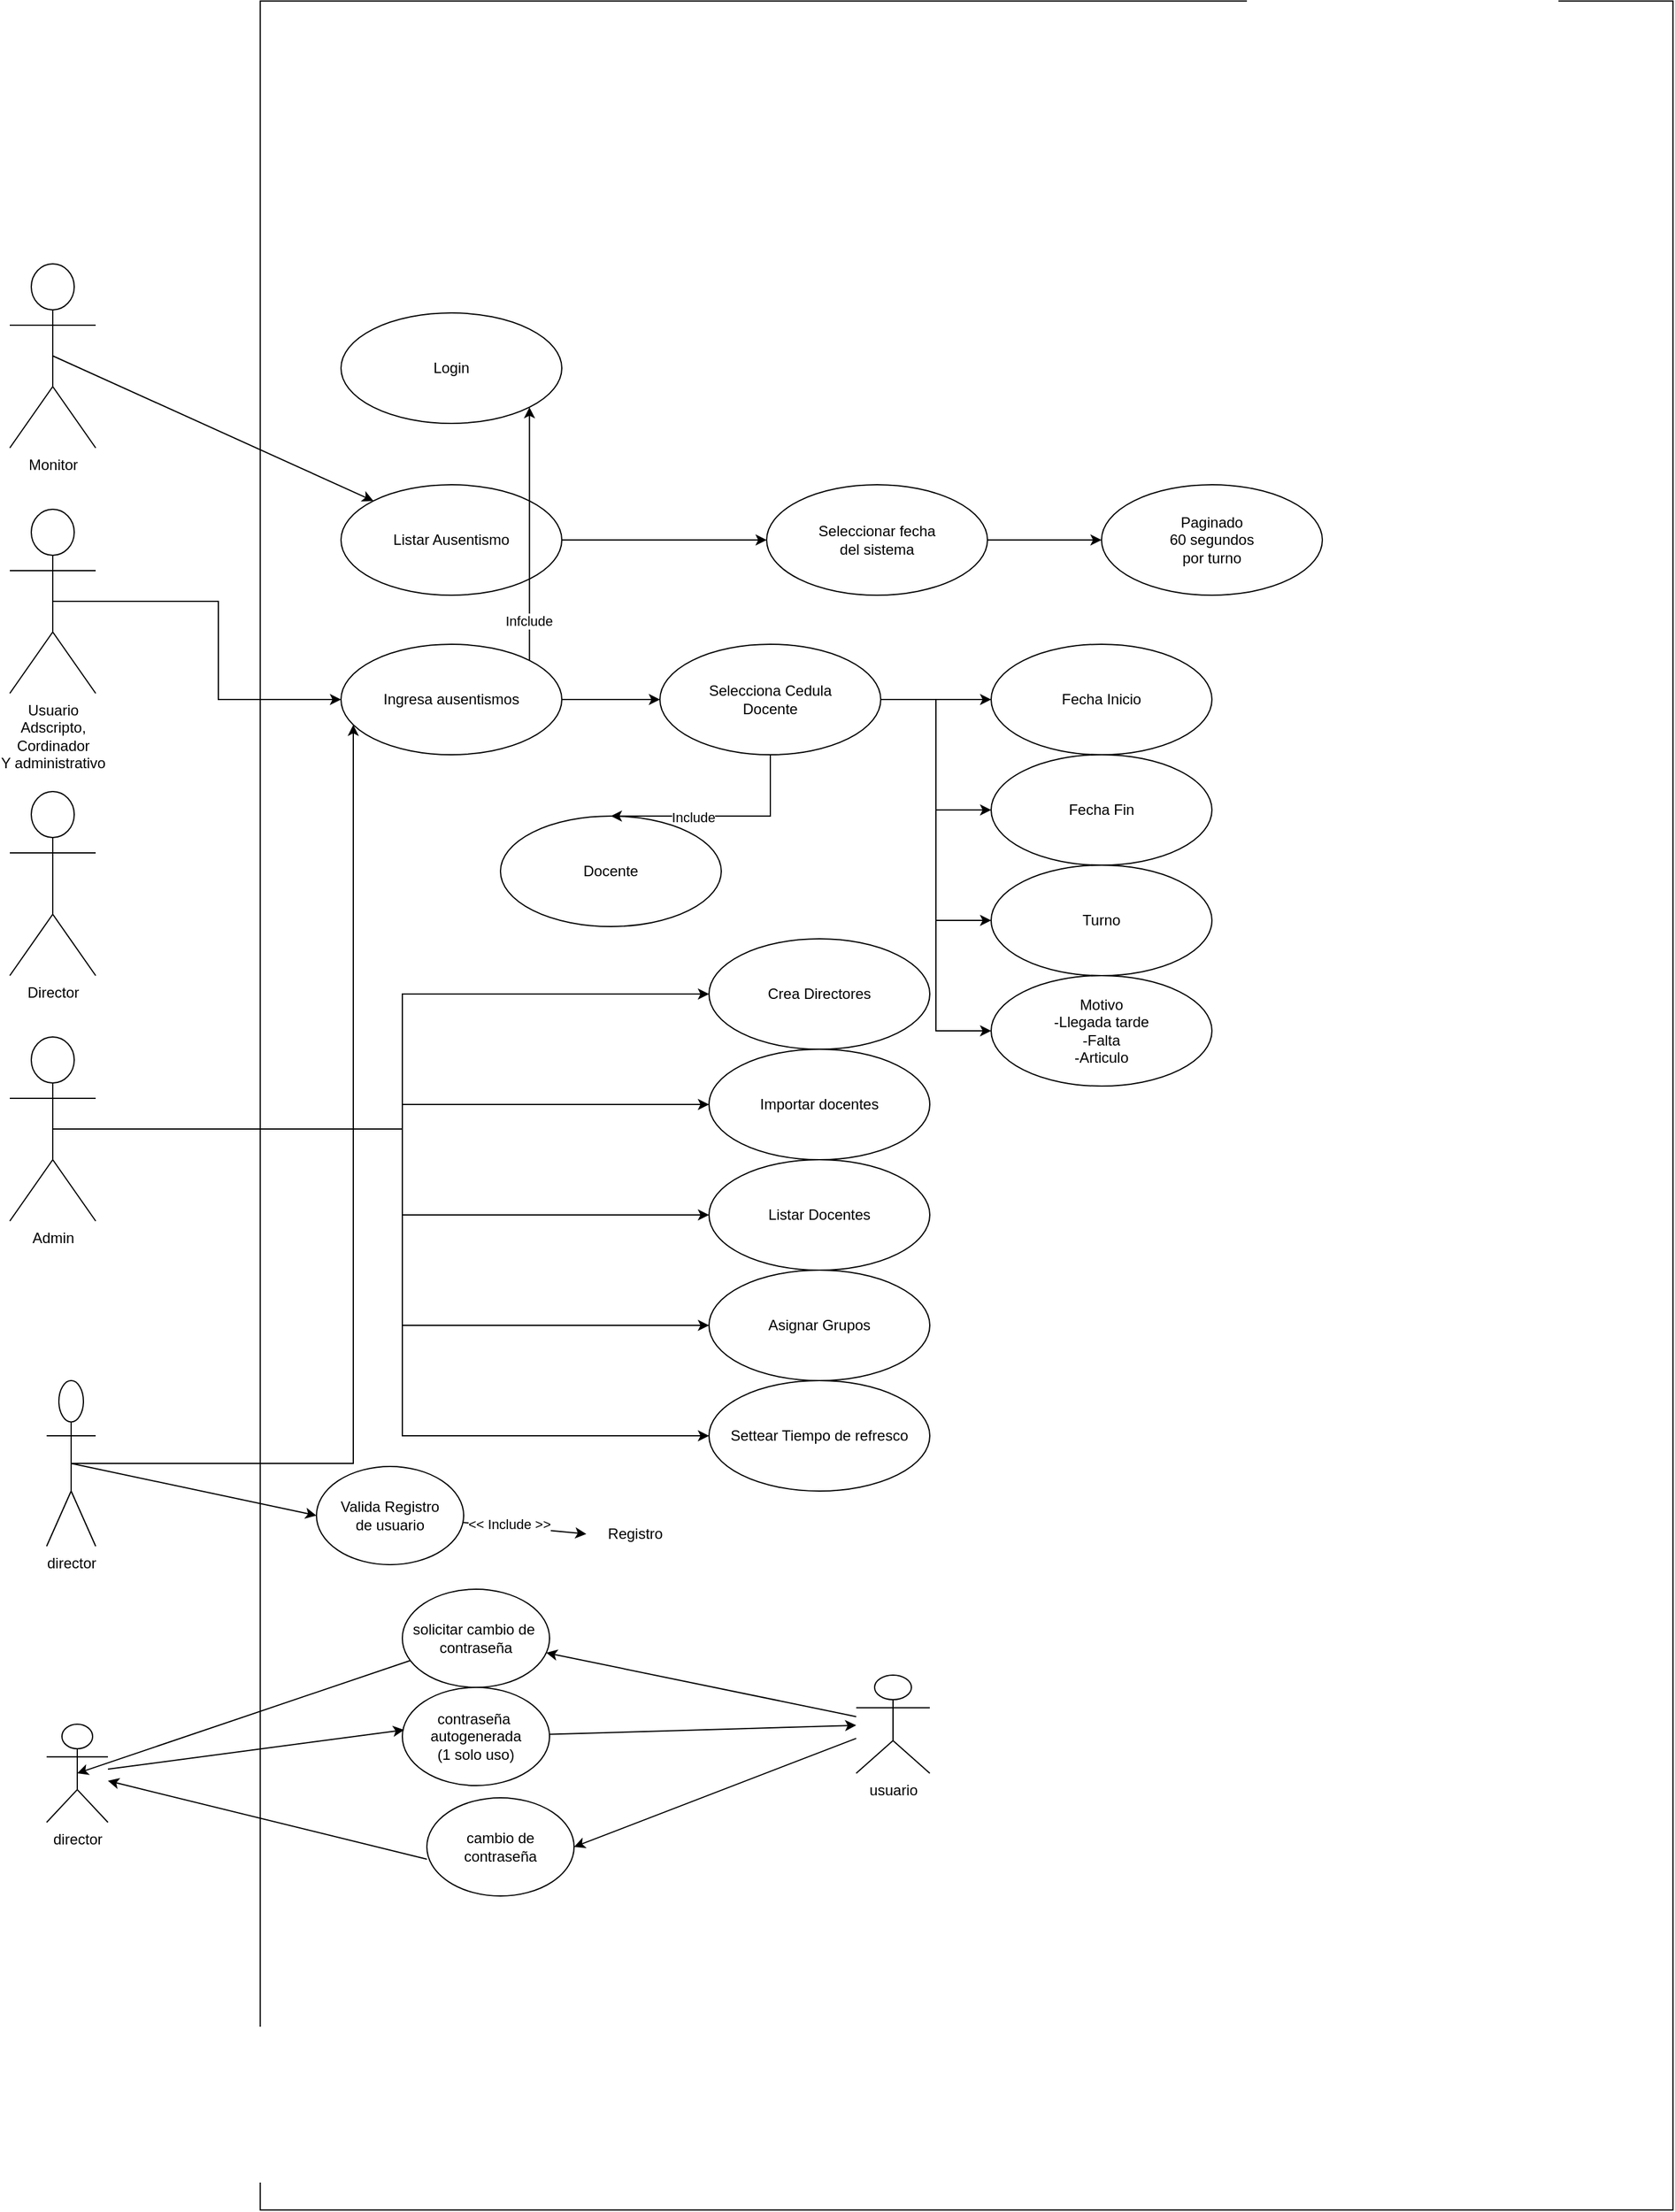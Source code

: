 <mxfile version="20.3.0" type="device" pages="4"><diagram name="Caso de Usos ausentismo" id="TkTI4j3vwMsCt0ccIiG5"><mxGraphModel dx="1038" dy="1810" grid="1" gridSize="10" guides="1" tooltips="1" connect="1" arrows="1" fold="1" page="1" pageScale="1" pageWidth="827" pageHeight="1169" math="0" shadow="0"><root><mxCell id="2fsqEKBL4MnaEC3YSqka-0"/><mxCell id="2fsqEKBL4MnaEC3YSqka-1" parent="2fsqEKBL4MnaEC3YSqka-0"/><mxCell id="2fsqEKBL4MnaEC3YSqka-2" value="" style="rounded=0;whiteSpace=wrap;html=1;fillColor=none;gradientColor=#ffffff;rotation=90;" parent="2fsqEKBL4MnaEC3YSqka-1" vertex="1"><mxGeometry x="-90" y="320.01" width="1800" height="1151.65" as="geometry"/></mxCell><mxCell id="2fsqEKBL4MnaEC3YSqka-3" value="Monitor&lt;br&gt;" style="shape=umlActor;verticalLabelPosition=bottom;verticalAlign=top;html=1;outlineConnect=0;" parent="2fsqEKBL4MnaEC3YSqka-1" vertex="1"><mxGeometry x="30" y="210" width="70" height="150" as="geometry"/></mxCell><mxCell id="RZzCZpGmM0-Z2SvU1UB3-8" style="edgeStyle=orthogonalEdgeStyle;rounded=0;orthogonalLoop=1;jettySize=auto;html=1;exitX=0.5;exitY=0.5;exitDx=0;exitDy=0;exitPerimeter=0;entryX=0;entryY=0.5;entryDx=0;entryDy=0;" parent="2fsqEKBL4MnaEC3YSqka-1" source="2fsqEKBL4MnaEC3YSqka-4" target="2fsqEKBL4MnaEC3YSqka-14" edge="1"><mxGeometry relative="1" as="geometry"/></mxCell><mxCell id="2fsqEKBL4MnaEC3YSqka-4" value="Usuario &lt;br&gt;Adscripto,&lt;br&gt;Cordinador&lt;br&gt;Y administrativo" style="shape=umlActor;verticalLabelPosition=bottom;verticalAlign=top;html=1;outlineConnect=0;" parent="2fsqEKBL4MnaEC3YSqka-1" vertex="1"><mxGeometry x="30" y="410" width="70" height="150" as="geometry"/></mxCell><mxCell id="2fsqEKBL4MnaEC3YSqka-5" value="Director" style="shape=umlActor;verticalLabelPosition=bottom;verticalAlign=top;html=1;outlineConnect=0;" parent="2fsqEKBL4MnaEC3YSqka-1" vertex="1"><mxGeometry x="30" y="640" width="70" height="150" as="geometry"/></mxCell><mxCell id="RZzCZpGmM0-Z2SvU1UB3-34" style="edgeStyle=orthogonalEdgeStyle;rounded=0;orthogonalLoop=1;jettySize=auto;html=1;exitX=0.5;exitY=0.5;exitDx=0;exitDy=0;exitPerimeter=0;" parent="2fsqEKBL4MnaEC3YSqka-1" source="2fsqEKBL4MnaEC3YSqka-6" target="RZzCZpGmM0-Z2SvU1UB3-33" edge="1"><mxGeometry relative="1" as="geometry"/></mxCell><mxCell id="RZzCZpGmM0-Z2SvU1UB3-44" style="edgeStyle=orthogonalEdgeStyle;rounded=0;orthogonalLoop=1;jettySize=auto;html=1;exitX=0.5;exitY=0.5;exitDx=0;exitDy=0;exitPerimeter=0;entryX=0;entryY=0.5;entryDx=0;entryDy=0;" parent="2fsqEKBL4MnaEC3YSqka-1" source="2fsqEKBL4MnaEC3YSqka-6" target="RZzCZpGmM0-Z2SvU1UB3-35" edge="1"><mxGeometry relative="1" as="geometry"/></mxCell><mxCell id="RZzCZpGmM0-Z2SvU1UB3-45" style="edgeStyle=orthogonalEdgeStyle;rounded=0;orthogonalLoop=1;jettySize=auto;html=1;exitX=0.5;exitY=0.5;exitDx=0;exitDy=0;exitPerimeter=0;" parent="2fsqEKBL4MnaEC3YSqka-1" source="2fsqEKBL4MnaEC3YSqka-6" target="RZzCZpGmM0-Z2SvU1UB3-37" edge="1"><mxGeometry relative="1" as="geometry"/></mxCell><mxCell id="RZzCZpGmM0-Z2SvU1UB3-46" style="edgeStyle=orthogonalEdgeStyle;rounded=0;orthogonalLoop=1;jettySize=auto;html=1;exitX=0.5;exitY=0.5;exitDx=0;exitDy=0;exitPerimeter=0;entryX=0;entryY=0.5;entryDx=0;entryDy=0;" parent="2fsqEKBL4MnaEC3YSqka-1" source="2fsqEKBL4MnaEC3YSqka-6" target="RZzCZpGmM0-Z2SvU1UB3-39" edge="1"><mxGeometry relative="1" as="geometry"/></mxCell><mxCell id="RZzCZpGmM0-Z2SvU1UB3-47" style="edgeStyle=orthogonalEdgeStyle;rounded=0;orthogonalLoop=1;jettySize=auto;html=1;exitX=0.5;exitY=0.5;exitDx=0;exitDy=0;exitPerimeter=0;entryX=0;entryY=0.5;entryDx=0;entryDy=0;" parent="2fsqEKBL4MnaEC3YSqka-1" source="2fsqEKBL4MnaEC3YSqka-6" target="RZzCZpGmM0-Z2SvU1UB3-41" edge="1"><mxGeometry relative="1" as="geometry"/></mxCell><mxCell id="2fsqEKBL4MnaEC3YSqka-6" value="Admin" style="shape=umlActor;verticalLabelPosition=bottom;verticalAlign=top;html=1;outlineConnect=0;" parent="2fsqEKBL4MnaEC3YSqka-1" vertex="1"><mxGeometry x="30" y="840" width="70" height="150" as="geometry"/></mxCell><mxCell id="2fsqEKBL4MnaEC3YSqka-7" value="" style="endArrow=classic;html=1;rounded=0;exitX=0.5;exitY=0.5;exitDx=0;exitDy=0;exitPerimeter=0;entryX=0;entryY=0;entryDx=0;entryDy=0;" parent="2fsqEKBL4MnaEC3YSqka-1" source="2fsqEKBL4MnaEC3YSqka-3" target="2fsqEKBL4MnaEC3YSqka-13" edge="1"><mxGeometry width="50" height="50" relative="1" as="geometry"><mxPoint x="350" y="550" as="sourcePoint"/><mxPoint x="220" y="285" as="targetPoint"/></mxGeometry></mxCell><mxCell id="2fsqEKBL4MnaEC3YSqka-9" value="Login" style="ellipse;whiteSpace=wrap;html=1;" parent="2fsqEKBL4MnaEC3YSqka-1" vertex="1"><mxGeometry x="300" y="250" width="180" height="90" as="geometry"/></mxCell><mxCell id="RZzCZpGmM0-Z2SvU1UB3-6" style="edgeStyle=orthogonalEdgeStyle;rounded=0;orthogonalLoop=1;jettySize=auto;html=1;exitX=1;exitY=0.5;exitDx=0;exitDy=0;entryX=0;entryY=0.5;entryDx=0;entryDy=0;" parent="2fsqEKBL4MnaEC3YSqka-1" source="2fsqEKBL4MnaEC3YSqka-13" target="RZzCZpGmM0-Z2SvU1UB3-2" edge="1"><mxGeometry relative="1" as="geometry"/></mxCell><mxCell id="2fsqEKBL4MnaEC3YSqka-13" value="Listar Ausentismo&lt;br&gt;" style="ellipse;whiteSpace=wrap;html=1;fillColor=none;gradientColor=#ffffff;" parent="2fsqEKBL4MnaEC3YSqka-1" vertex="1"><mxGeometry x="300" y="390" width="180" height="90" as="geometry"/></mxCell><mxCell id="RZzCZpGmM0-Z2SvU1UB3-10" style="edgeStyle=orthogonalEdgeStyle;rounded=0;orthogonalLoop=1;jettySize=auto;html=1;exitX=1;exitY=0;exitDx=0;exitDy=0;entryX=1;entryY=1;entryDx=0;entryDy=0;" parent="2fsqEKBL4MnaEC3YSqka-1" source="2fsqEKBL4MnaEC3YSqka-14" target="2fsqEKBL4MnaEC3YSqka-9" edge="1"><mxGeometry relative="1" as="geometry"/></mxCell><mxCell id="RZzCZpGmM0-Z2SvU1UB3-11" value="Infclude" style="edgeLabel;html=1;align=center;verticalAlign=middle;resizable=0;points=[];" parent="RZzCZpGmM0-Z2SvU1UB3-10" vertex="1" connectable="0"><mxGeometry x="-0.105" y="2" relative="1" as="geometry"><mxPoint x="1" y="60" as="offset"/></mxGeometry></mxCell><mxCell id="RZzCZpGmM0-Z2SvU1UB3-14" style="edgeStyle=orthogonalEdgeStyle;rounded=0;orthogonalLoop=1;jettySize=auto;html=1;exitX=1;exitY=0.5;exitDx=0;exitDy=0;entryX=0;entryY=0.5;entryDx=0;entryDy=0;" parent="2fsqEKBL4MnaEC3YSqka-1" source="2fsqEKBL4MnaEC3YSqka-14" target="RZzCZpGmM0-Z2SvU1UB3-12" edge="1"><mxGeometry relative="1" as="geometry"/></mxCell><mxCell id="2fsqEKBL4MnaEC3YSqka-14" value="Ingresa ausentismos" style="ellipse;whiteSpace=wrap;html=1;fillColor=none;gradientColor=#ffffff;" parent="2fsqEKBL4MnaEC3YSqka-1" vertex="1"><mxGeometry x="300" y="520" width="180" height="90" as="geometry"/></mxCell><mxCell id="RZzCZpGmM0-Z2SvU1UB3-32" style="edgeStyle=orthogonalEdgeStyle;rounded=0;orthogonalLoop=1;jettySize=auto;html=1;exitX=0.5;exitY=0.5;exitDx=0;exitDy=0;exitPerimeter=0;" parent="2fsqEKBL4MnaEC3YSqka-1" source="2fsqEKBL4MnaEC3YSqka-28" target="2fsqEKBL4MnaEC3YSqka-14" edge="1"><mxGeometry relative="1" as="geometry"><Array as="points"><mxPoint x="310" y="1187"/></Array></mxGeometry></mxCell><mxCell id="2fsqEKBL4MnaEC3YSqka-28" value="director&lt;br&gt;" style="shape=umlActor;verticalLabelPosition=bottom;verticalAlign=top;html=1;outlineConnect=0;" parent="2fsqEKBL4MnaEC3YSqka-1" vertex="1"><mxGeometry x="60" y="1120" width="40" height="135" as="geometry"/></mxCell><mxCell id="2fsqEKBL4MnaEC3YSqka-29" value="Valida Registro&lt;br&gt;de usuario" style="ellipse;whiteSpace=wrap;html=1;" parent="2fsqEKBL4MnaEC3YSqka-1" vertex="1"><mxGeometry x="280" y="1190" width="120" height="80" as="geometry"/></mxCell><mxCell id="2fsqEKBL4MnaEC3YSqka-30" value="" style="endArrow=classic;html=1;rounded=0;curved=1;exitX=0.5;exitY=0.5;exitDx=0;exitDy=0;exitPerimeter=0;entryX=0;entryY=0.5;entryDx=0;entryDy=0;" parent="2fsqEKBL4MnaEC3YSqka-1" source="2fsqEKBL4MnaEC3YSqka-28" target="2fsqEKBL4MnaEC3YSqka-29" edge="1"><mxGeometry width="50" height="50" relative="1" as="geometry"><mxPoint x="200" y="1220" as="sourcePoint"/><mxPoint x="250" y="1170" as="targetPoint"/></mxGeometry></mxCell><mxCell id="2fsqEKBL4MnaEC3YSqka-32" value="" style="endArrow=classic;html=1;rounded=0;curved=1;entryX=0;entryY=0.5;entryDx=0;entryDy=0;" parent="2fsqEKBL4MnaEC3YSqka-1" source="2fsqEKBL4MnaEC3YSqka-29" target="2fsqEKBL4MnaEC3YSqka-42" edge="1"><mxGeometry width="50" height="50" relative="1" as="geometry"><mxPoint x="630" y="1220" as="sourcePoint"/><mxPoint x="735" y="1164" as="targetPoint"/></mxGeometry></mxCell><mxCell id="RZzCZpGmM0-Z2SvU1UB3-31" value="&amp;lt;&amp;lt; Include &amp;gt;&amp;gt;" style="edgeLabel;html=1;align=center;verticalAlign=middle;resizable=0;points=[];" parent="2fsqEKBL4MnaEC3YSqka-32" vertex="1" connectable="0"><mxGeometry x="-0.257" y="2" relative="1" as="geometry"><mxPoint as="offset"/></mxGeometry></mxCell><mxCell id="2fsqEKBL4MnaEC3YSqka-36" value="usuario" style="shape=umlActor;verticalLabelPosition=bottom;verticalAlign=top;html=1;outlineConnect=0;" parent="2fsqEKBL4MnaEC3YSqka-1" vertex="1"><mxGeometry x="720" y="1360" width="60" height="80" as="geometry"/></mxCell><mxCell id="2fsqEKBL4MnaEC3YSqka-37" value="director" style="shape=umlActor;verticalLabelPosition=bottom;verticalAlign=top;html=1;outlineConnect=0;" parent="2fsqEKBL4MnaEC3YSqka-1" vertex="1"><mxGeometry x="60" y="1400" width="50" height="80" as="geometry"/></mxCell><mxCell id="2fsqEKBL4MnaEC3YSqka-38" value="solicitar cambio de&amp;nbsp;&lt;br&gt;contraseña" style="ellipse;whiteSpace=wrap;html=1;" parent="2fsqEKBL4MnaEC3YSqka-1" vertex="1"><mxGeometry x="350" y="1290" width="120" height="80" as="geometry"/></mxCell><mxCell id="2fsqEKBL4MnaEC3YSqka-39" value="" style="endArrow=classic;html=1;rounded=0;curved=1;" parent="2fsqEKBL4MnaEC3YSqka-1" source="2fsqEKBL4MnaEC3YSqka-36" target="2fsqEKBL4MnaEC3YSqka-38" edge="1"><mxGeometry width="50" height="50" relative="1" as="geometry"><mxPoint x="100" y="1550" as="sourcePoint"/><mxPoint x="150" y="1500" as="targetPoint"/></mxGeometry></mxCell><mxCell id="2fsqEKBL4MnaEC3YSqka-40" value="" style="endArrow=classic;html=1;rounded=0;curved=1;entryX=0.5;entryY=0.5;entryDx=0;entryDy=0;entryPerimeter=0;" parent="2fsqEKBL4MnaEC3YSqka-1" source="2fsqEKBL4MnaEC3YSqka-38" target="2fsqEKBL4MnaEC3YSqka-37" edge="1"><mxGeometry width="50" height="50" relative="1" as="geometry"><mxPoint x="280" y="1440" as="sourcePoint"/><mxPoint x="330" y="1390" as="targetPoint"/></mxGeometry></mxCell><mxCell id="2fsqEKBL4MnaEC3YSqka-41" value="contraseña&amp;nbsp;&lt;br&gt;autogenerada&lt;br&gt;(1 solo uso)" style="ellipse;whiteSpace=wrap;html=1;" parent="2fsqEKBL4MnaEC3YSqka-1" vertex="1"><mxGeometry x="350" y="1370" width="120" height="80" as="geometry"/></mxCell><mxCell id="2fsqEKBL4MnaEC3YSqka-42" value="Registro" style="text;html=1;strokeColor=none;fillColor=none;align=center;verticalAlign=middle;whiteSpace=wrap;rounded=0;" parent="2fsqEKBL4MnaEC3YSqka-1" vertex="1"><mxGeometry x="500" y="1210" width="80" height="70" as="geometry"/></mxCell><mxCell id="2fsqEKBL4MnaEC3YSqka-43" value="" style="endArrow=classic;html=1;rounded=0;curved=1;entryX=0.012;entryY=0.433;entryDx=0;entryDy=0;entryPerimeter=0;" parent="2fsqEKBL4MnaEC3YSqka-1" source="2fsqEKBL4MnaEC3YSqka-37" target="2fsqEKBL4MnaEC3YSqka-41" edge="1"><mxGeometry width="50" height="50" relative="1" as="geometry"><mxPoint x="160" y="1560" as="sourcePoint"/><mxPoint x="210" y="1510" as="targetPoint"/></mxGeometry></mxCell><mxCell id="2fsqEKBL4MnaEC3YSqka-44" value="" style="endArrow=classic;html=1;rounded=0;curved=1;" parent="2fsqEKBL4MnaEC3YSqka-1" source="2fsqEKBL4MnaEC3YSqka-41" target="2fsqEKBL4MnaEC3YSqka-36" edge="1"><mxGeometry width="50" height="50" relative="1" as="geometry"><mxPoint x="560" y="1480" as="sourcePoint"/><mxPoint x="610" y="1430" as="targetPoint"/></mxGeometry></mxCell><mxCell id="2fsqEKBL4MnaEC3YSqka-45" value="" style="endArrow=classic;html=1;rounded=0;curved=1;entryX=1;entryY=0.5;entryDx=0;entryDy=0;" parent="2fsqEKBL4MnaEC3YSqka-1" source="2fsqEKBL4MnaEC3YSqka-36" target="2fsqEKBL4MnaEC3YSqka-46" edge="1"><mxGeometry width="50" height="50" relative="1" as="geometry"><mxPoint x="550" y="1510" as="sourcePoint"/><mxPoint x="600" y="1460" as="targetPoint"/></mxGeometry></mxCell><mxCell id="2fsqEKBL4MnaEC3YSqka-46" value="cambio de contraseña" style="ellipse;whiteSpace=wrap;html=1;" parent="2fsqEKBL4MnaEC3YSqka-1" vertex="1"><mxGeometry x="370" y="1460" width="120" height="80" as="geometry"/></mxCell><mxCell id="2fsqEKBL4MnaEC3YSqka-47" value="" style="endArrow=classic;html=1;rounded=0;curved=1;" parent="2fsqEKBL4MnaEC3YSqka-1" target="2fsqEKBL4MnaEC3YSqka-37" edge="1"><mxGeometry width="50" height="50" relative="1" as="geometry"><mxPoint x="370" y="1510" as="sourcePoint"/><mxPoint x="170" y="1490" as="targetPoint"/></mxGeometry></mxCell><mxCell id="RZzCZpGmM0-Z2SvU1UB3-7" style="edgeStyle=orthogonalEdgeStyle;rounded=0;orthogonalLoop=1;jettySize=auto;html=1;exitX=1;exitY=0.5;exitDx=0;exitDy=0;entryX=0;entryY=0.5;entryDx=0;entryDy=0;" parent="2fsqEKBL4MnaEC3YSqka-1" source="RZzCZpGmM0-Z2SvU1UB3-2" target="RZzCZpGmM0-Z2SvU1UB3-5" edge="1"><mxGeometry relative="1" as="geometry"/></mxCell><mxCell id="RZzCZpGmM0-Z2SvU1UB3-2" value="Seleccionar fecha&lt;br&gt;del sistema" style="ellipse;whiteSpace=wrap;html=1;fillColor=none;gradientColor=#ffffff;" parent="2fsqEKBL4MnaEC3YSqka-1" vertex="1"><mxGeometry x="647" y="390" width="180" height="90" as="geometry"/></mxCell><mxCell id="RZzCZpGmM0-Z2SvU1UB3-5" value="Paginado&lt;br&gt;60 segundos&lt;br&gt;por turno" style="ellipse;whiteSpace=wrap;html=1;fillColor=none;gradientColor=#ffffff;" parent="2fsqEKBL4MnaEC3YSqka-1" vertex="1"><mxGeometry x="920" y="390" width="180" height="90" as="geometry"/></mxCell><mxCell id="RZzCZpGmM0-Z2SvU1UB3-19" style="edgeStyle=orthogonalEdgeStyle;rounded=0;orthogonalLoop=1;jettySize=auto;html=1;exitX=1;exitY=0.5;exitDx=0;exitDy=0;entryX=0;entryY=0.5;entryDx=0;entryDy=0;" parent="2fsqEKBL4MnaEC3YSqka-1" source="RZzCZpGmM0-Z2SvU1UB3-12" target="RZzCZpGmM0-Z2SvU1UB3-18" edge="1"><mxGeometry relative="1" as="geometry"/></mxCell><mxCell id="RZzCZpGmM0-Z2SvU1UB3-21" style="edgeStyle=orthogonalEdgeStyle;rounded=0;orthogonalLoop=1;jettySize=auto;html=1;exitX=1;exitY=0.5;exitDx=0;exitDy=0;entryX=0;entryY=0.5;entryDx=0;entryDy=0;" parent="2fsqEKBL4MnaEC3YSqka-1" source="RZzCZpGmM0-Z2SvU1UB3-12" target="RZzCZpGmM0-Z2SvU1UB3-20" edge="1"><mxGeometry relative="1" as="geometry"/></mxCell><mxCell id="RZzCZpGmM0-Z2SvU1UB3-23" style="edgeStyle=orthogonalEdgeStyle;rounded=0;orthogonalLoop=1;jettySize=auto;html=1;exitX=1;exitY=0.5;exitDx=0;exitDy=0;entryX=0;entryY=0.5;entryDx=0;entryDy=0;" parent="2fsqEKBL4MnaEC3YSqka-1" source="RZzCZpGmM0-Z2SvU1UB3-12" target="RZzCZpGmM0-Z2SvU1UB3-22" edge="1"><mxGeometry relative="1" as="geometry"/></mxCell><mxCell id="RZzCZpGmM0-Z2SvU1UB3-25" style="edgeStyle=orthogonalEdgeStyle;rounded=0;orthogonalLoop=1;jettySize=auto;html=1;exitX=1;exitY=0.5;exitDx=0;exitDy=0;entryX=0;entryY=0.5;entryDx=0;entryDy=0;" parent="2fsqEKBL4MnaEC3YSqka-1" source="RZzCZpGmM0-Z2SvU1UB3-12" target="RZzCZpGmM0-Z2SvU1UB3-24" edge="1"><mxGeometry relative="1" as="geometry"/></mxCell><mxCell id="RZzCZpGmM0-Z2SvU1UB3-26" style="edgeStyle=orthogonalEdgeStyle;rounded=0;orthogonalLoop=1;jettySize=auto;html=1;exitX=0.5;exitY=1;exitDx=0;exitDy=0;entryX=0.5;entryY=0;entryDx=0;entryDy=0;" parent="2fsqEKBL4MnaEC3YSqka-1" source="RZzCZpGmM0-Z2SvU1UB3-12" target="RZzCZpGmM0-Z2SvU1UB3-15" edge="1"><mxGeometry relative="1" as="geometry"><Array as="points"><mxPoint x="650" y="640"/><mxPoint x="650" y="640"/></Array></mxGeometry></mxCell><mxCell id="RZzCZpGmM0-Z2SvU1UB3-27" value="Include" style="edgeLabel;html=1;align=center;verticalAlign=middle;resizable=0;points=[];" parent="RZzCZpGmM0-Z2SvU1UB3-26" vertex="1" connectable="0"><mxGeometry x="0.263" y="1" relative="1" as="geometry"><mxPoint as="offset"/></mxGeometry></mxCell><mxCell id="RZzCZpGmM0-Z2SvU1UB3-12" value="Selecciona Cedula&lt;br&gt;Docente" style="ellipse;whiteSpace=wrap;html=1;fillColor=none;gradientColor=#ffffff;" parent="2fsqEKBL4MnaEC3YSqka-1" vertex="1"><mxGeometry x="560" y="520" width="180" height="90" as="geometry"/></mxCell><mxCell id="RZzCZpGmM0-Z2SvU1UB3-15" value="Docente" style="ellipse;whiteSpace=wrap;html=1;fillColor=none;gradientColor=#ffffff;" parent="2fsqEKBL4MnaEC3YSqka-1" vertex="1"><mxGeometry x="430" y="660" width="180" height="90" as="geometry"/></mxCell><mxCell id="RZzCZpGmM0-Z2SvU1UB3-18" value="Fecha Inicio&lt;br&gt;" style="ellipse;whiteSpace=wrap;html=1;fillColor=none;gradientColor=#ffffff;" parent="2fsqEKBL4MnaEC3YSqka-1" vertex="1"><mxGeometry x="830" y="520" width="180" height="90" as="geometry"/></mxCell><mxCell id="RZzCZpGmM0-Z2SvU1UB3-20" value="Fecha Fin" style="ellipse;whiteSpace=wrap;html=1;fillColor=none;gradientColor=#ffffff;" parent="2fsqEKBL4MnaEC3YSqka-1" vertex="1"><mxGeometry x="830" y="610" width="180" height="90" as="geometry"/></mxCell><mxCell id="RZzCZpGmM0-Z2SvU1UB3-22" value="Turno" style="ellipse;whiteSpace=wrap;html=1;fillColor=none;gradientColor=#ffffff;" parent="2fsqEKBL4MnaEC3YSqka-1" vertex="1"><mxGeometry x="830" y="700" width="180" height="90" as="geometry"/></mxCell><mxCell id="RZzCZpGmM0-Z2SvU1UB3-24" value="Motivo&lt;br&gt;-Llegada tarde&lt;br&gt;-Falta&lt;br&gt;-Articulo" style="ellipse;whiteSpace=wrap;html=1;fillColor=none;gradientColor=#ffffff;" parent="2fsqEKBL4MnaEC3YSqka-1" vertex="1"><mxGeometry x="830" y="790" width="180" height="90" as="geometry"/></mxCell><mxCell id="RZzCZpGmM0-Z2SvU1UB3-33" value="Crea Directores" style="ellipse;whiteSpace=wrap;html=1;fillColor=none;gradientColor=#ffffff;" parent="2fsqEKBL4MnaEC3YSqka-1" vertex="1"><mxGeometry x="600" y="760" width="180" height="90" as="geometry"/></mxCell><mxCell id="RZzCZpGmM0-Z2SvU1UB3-35" value="Importar docentes" style="ellipse;whiteSpace=wrap;html=1;fillColor=none;gradientColor=#ffffff;" parent="2fsqEKBL4MnaEC3YSqka-1" vertex="1"><mxGeometry x="600" y="850" width="180" height="90" as="geometry"/></mxCell><mxCell id="RZzCZpGmM0-Z2SvU1UB3-37" value="Listar Docentes" style="ellipse;whiteSpace=wrap;html=1;fillColor=none;gradientColor=#ffffff;" parent="2fsqEKBL4MnaEC3YSqka-1" vertex="1"><mxGeometry x="600" y="940" width="180" height="90" as="geometry"/></mxCell><mxCell id="RZzCZpGmM0-Z2SvU1UB3-39" value="Asignar Grupos" style="ellipse;whiteSpace=wrap;html=1;fillColor=none;gradientColor=#ffffff;" parent="2fsqEKBL4MnaEC3YSqka-1" vertex="1"><mxGeometry x="600" y="1030" width="180" height="90" as="geometry"/></mxCell><mxCell id="RZzCZpGmM0-Z2SvU1UB3-41" value="Settear Tiempo de refresco" style="ellipse;whiteSpace=wrap;html=1;fillColor=none;gradientColor=#ffffff;" parent="2fsqEKBL4MnaEC3YSqka-1" vertex="1"><mxGeometry x="600" y="1120" width="180" height="90" as="geometry"/></mxCell></root></mxGraphModel></diagram><diagram name="Diagrama de clases ausentismo" id="RV-YCuehPbYnnobYp0yF"><mxGraphModel dx="1038" dy="641" grid="1" gridSize="10" guides="1" tooltips="1" connect="1" arrows="1" fold="1" page="1" pageScale="1" pageWidth="827" pageHeight="1169" math="0" shadow="0"><root><mxCell id="aKPvhNXFAi35JTHjokf1-0"/><mxCell id="aKPvhNXFAi35JTHjokf1-1" parent="aKPvhNXFAi35JTHjokf1-0"/><mxCell id="ejuAtUmlVMlFHjH8htl--25" style="edgeStyle=orthogonalEdgeStyle;rounded=0;orthogonalLoop=1;jettySize=auto;html=1;exitX=0.502;exitY=0.969;exitDx=0;exitDy=0;entryX=0.5;entryY=0;entryDx=0;entryDy=0;exitPerimeter=0;" parent="aKPvhNXFAi35JTHjokf1-1" source="aKPvhNXFAi35JTHjokf1-5" target="ejuAtUmlVMlFHjH8htl--0" edge="1"><mxGeometry relative="1" as="geometry"/></mxCell><mxCell id="ejuAtUmlVMlFHjH8htl--26" value="&amp;lt;&amp;lt;Enum&amp;gt;&amp;gt;" style="edgeLabel;html=1;align=center;verticalAlign=middle;resizable=0;points=[];" parent="ejuAtUmlVMlFHjH8htl--25" vertex="1" connectable="0"><mxGeometry x="-0.189" y="-3" relative="1" as="geometry"><mxPoint x="53" y="89" as="offset"/></mxGeometry></mxCell><mxCell id="ejuAtUmlVMlFHjH8htl--27" style="edgeStyle=orthogonalEdgeStyle;rounded=0;orthogonalLoop=1;jettySize=auto;html=1;exitX=0.502;exitY=0.995;exitDx=0;exitDy=0;entryX=0.5;entryY=0;entryDx=0;entryDy=0;exitPerimeter=0;" parent="aKPvhNXFAi35JTHjokf1-1" source="aKPvhNXFAi35JTHjokf1-5" target="ejuAtUmlVMlFHjH8htl--11" edge="1"><mxGeometry relative="1" as="geometry"/></mxCell><mxCell id="aKPvhNXFAi35JTHjokf1-2" value="Usuario" style="swimlane;fontStyle=1;align=center;verticalAlign=top;childLayout=stackLayout;horizontal=1;startSize=26;horizontalStack=0;resizeParent=1;resizeParentMax=0;resizeLast=0;collapsible=1;marginBottom=0;" parent="aKPvhNXFAi35JTHjokf1-1" vertex="1"><mxGeometry x="30" y="170" width="160" height="112" as="geometry"/></mxCell><mxCell id="aKPvhNXFAi35JTHjokf1-3" value="+ NombreYApellido&#10;+C.I.&#10;" style="text;strokeColor=none;fillColor=none;align=left;verticalAlign=top;spacingLeft=4;spacingRight=4;overflow=hidden;rotatable=0;points=[[0,0.5],[1,0.5]];portConstraint=eastwest;" parent="aKPvhNXFAi35JTHjokf1-2" vertex="1"><mxGeometry y="26" width="160" height="44" as="geometry"/></mxCell><mxCell id="aKPvhNXFAi35JTHjokf1-4" value="" style="line;strokeWidth=1;fillColor=none;align=left;verticalAlign=middle;spacingTop=-1;spacingLeft=3;spacingRight=3;rotatable=0;labelPosition=right;points=[];portConstraint=eastwest;" parent="aKPvhNXFAi35JTHjokf1-2" vertex="1"><mxGeometry y="70" width="160" height="10" as="geometry"/></mxCell><mxCell id="aKPvhNXFAi35JTHjokf1-5" value="- Login" style="text;strokeColor=none;fillColor=none;align=left;verticalAlign=top;spacingLeft=4;spacingRight=4;overflow=hidden;rotatable=0;points=[[0,0.5],[1,0.5]];portConstraint=eastwest;" parent="aKPvhNXFAi35JTHjokf1-2" vertex="1"><mxGeometry y="80" width="160" height="32" as="geometry"/></mxCell><mxCell id="aKPvhNXFAi35JTHjokf1-6" value="Login" style="swimlane;fontStyle=1;align=center;verticalAlign=top;childLayout=stackLayout;horizontal=1;startSize=26;horizontalStack=0;resizeParent=1;resizeParentMax=0;resizeLast=0;collapsible=1;marginBottom=0;" parent="aKPvhNXFAi35JTHjokf1-1" vertex="1"><mxGeometry x="670" y="181" width="160" height="104" as="geometry"/></mxCell><mxCell id="aKPvhNXFAi35JTHjokf1-7" value="+ Usuario&#10;+ Contaseña&#10;" style="text;strokeColor=none;fillColor=none;align=left;verticalAlign=top;spacingLeft=4;spacingRight=4;overflow=hidden;rotatable=0;points=[[0,0.5],[1,0.5]];portConstraint=eastwest;" parent="aKPvhNXFAi35JTHjokf1-6" vertex="1"><mxGeometry y="26" width="160" height="44" as="geometry"/></mxCell><mxCell id="aKPvhNXFAi35JTHjokf1-8" value="" style="line;strokeWidth=1;fillColor=none;align=left;verticalAlign=middle;spacingTop=-1;spacingLeft=3;spacingRight=3;rotatable=0;labelPosition=right;points=[];portConstraint=eastwest;" parent="aKPvhNXFAi35JTHjokf1-6" vertex="1"><mxGeometry y="70" width="160" height="8" as="geometry"/></mxCell><mxCell id="aKPvhNXFAi35JTHjokf1-9" value="- Olvidar Contraseña&#10;" style="text;strokeColor=none;fillColor=none;align=left;verticalAlign=top;spacingLeft=4;spacingRight=4;overflow=hidden;rotatable=0;points=[[0,0.5],[1,0.5]];portConstraint=eastwest;" parent="aKPvhNXFAi35JTHjokf1-6" vertex="1"><mxGeometry y="78" width="160" height="26" as="geometry"/></mxCell><mxCell id="aKPvhNXFAi35JTHjokf1-10" value="2FA" style="swimlane;fontStyle=1;align=center;verticalAlign=top;childLayout=stackLayout;horizontal=1;startSize=26;horizontalStack=0;resizeParent=1;resizeParentMax=0;resizeLast=0;collapsible=1;marginBottom=0;" parent="aKPvhNXFAi35JTHjokf1-1" vertex="1"><mxGeometry x="350" y="340" width="160" height="86" as="geometry"/></mxCell><mxCell id="aKPvhNXFAi35JTHjokf1-11" value="+ Token" style="text;strokeColor=none;fillColor=none;align=left;verticalAlign=top;spacingLeft=4;spacingRight=4;overflow=hidden;rotatable=0;points=[[0,0.5],[1,0.5]];portConstraint=eastwest;" parent="aKPvhNXFAi35JTHjokf1-10" vertex="1"><mxGeometry y="26" width="160" height="26" as="geometry"/></mxCell><mxCell id="aKPvhNXFAi35JTHjokf1-12" value="" style="line;strokeWidth=1;fillColor=none;align=left;verticalAlign=middle;spacingTop=-1;spacingLeft=3;spacingRight=3;rotatable=0;labelPosition=right;points=[];portConstraint=eastwest;" parent="aKPvhNXFAi35JTHjokf1-10" vertex="1"><mxGeometry y="52" width="160" height="8" as="geometry"/></mxCell><mxCell id="aKPvhNXFAi35JTHjokf1-13" value="- Verificación " style="text;strokeColor=none;fillColor=none;align=left;verticalAlign=top;spacingLeft=4;spacingRight=4;overflow=hidden;rotatable=0;points=[[0,0.5],[1,0.5]];portConstraint=eastwest;" parent="aKPvhNXFAi35JTHjokf1-10" vertex="1"><mxGeometry y="60" width="160" height="26" as="geometry"/></mxCell><mxCell id="aKPvhNXFAi35JTHjokf1-14" value="1" style="endArrow=open;html=1;endSize=12;startArrow=diamondThin;startSize=14;startFill=1;edgeStyle=orthogonalEdgeStyle;align=left;verticalAlign=bottom;exitX=-0.025;exitY=-0.231;exitDx=0;exitDy=0;entryX=1;entryY=0.857;entryDx=0;entryDy=0;entryPerimeter=0;exitPerimeter=0;" parent="aKPvhNXFAi35JTHjokf1-1" source="aKPvhNXFAi35JTHjokf1-11" target="aKPvhNXFAi35JTHjokf1-3" edge="1"><mxGeometry x="-0.928" y="19" relative="1" as="geometry"><mxPoint x="450" y="300" as="sourcePoint"/><mxPoint x="610" y="300" as="targetPoint"/><mxPoint as="offset"/></mxGeometry></mxCell><mxCell id="aKPvhNXFAi35JTHjokf1-15" value="1" style="endArrow=open;html=1;endSize=12;startArrow=diamondThin;startSize=14;startFill=1;edgeStyle=orthogonalEdgeStyle;align=left;verticalAlign=bottom;entryX=1;entryY=0.5;entryDx=0;entryDy=0;" parent="aKPvhNXFAi35JTHjokf1-1" source="aKPvhNXFAi35JTHjokf1-9" target="aKPvhNXFAi35JTHjokf1-11" edge="1"><mxGeometry x="-0.856" y="20" relative="1" as="geometry"><mxPoint x="650" y="260" as="sourcePoint"/><mxPoint x="600" y="310" as="targetPoint"/><mxPoint as="offset"/><Array as="points"><mxPoint x="580" y="260"/><mxPoint x="580" y="379"/></Array></mxGeometry></mxCell><mxCell id="aKPvhNXFAi35JTHjokf1-16" value="Registra " style="swimlane;fontStyle=1;align=center;verticalAlign=top;childLayout=stackLayout;horizontal=1;startSize=26;horizontalStack=0;resizeParent=1;resizeParentMax=0;resizeLast=0;collapsible=1;marginBottom=0;" parent="aKPvhNXFAi35JTHjokf1-1" vertex="1"><mxGeometry x="390" y="20" width="160" height="114" as="geometry"/></mxCell><mxCell id="aKPvhNXFAi35JTHjokf1-17" value="+ Usuario&#10;+ Contraseña&#10;+ Email" style="text;strokeColor=none;fillColor=none;align=left;verticalAlign=top;spacingLeft=4;spacingRight=4;overflow=hidden;rotatable=0;points=[[0,0.5],[1,0.5]];portConstraint=eastwest;" parent="aKPvhNXFAi35JTHjokf1-16" vertex="1"><mxGeometry y="26" width="160" height="54" as="geometry"/></mxCell><mxCell id="aKPvhNXFAi35JTHjokf1-18" value="" style="line;strokeWidth=1;fillColor=none;align=left;verticalAlign=middle;spacingTop=-1;spacingLeft=3;spacingRight=3;rotatable=0;labelPosition=right;points=[];portConstraint=eastwest;" parent="aKPvhNXFAi35JTHjokf1-16" vertex="1"><mxGeometry y="80" width="160" height="8" as="geometry"/></mxCell><mxCell id="aKPvhNXFAi35JTHjokf1-19" value="- Registro" style="text;strokeColor=none;fillColor=none;align=left;verticalAlign=top;spacingLeft=4;spacingRight=4;overflow=hidden;rotatable=0;points=[[0,0.5],[1,0.5]];portConstraint=eastwest;" parent="aKPvhNXFAi35JTHjokf1-16" vertex="1"><mxGeometry y="88" width="160" height="26" as="geometry"/></mxCell><mxCell id="aKPvhNXFAi35JTHjokf1-20" value="1" style="endArrow=open;html=1;endSize=12;startArrow=diamondThin;startSize=14;startFill=1;edgeStyle=orthogonalEdgeStyle;align=left;verticalAlign=bottom;exitX=1;exitY=0.5;exitDx=0;exitDy=0;entryX=0.444;entryY=0.016;entryDx=0;entryDy=0;entryPerimeter=0;" parent="aKPvhNXFAi35JTHjokf1-1" source="aKPvhNXFAi35JTHjokf1-17" target="aKPvhNXFAi35JTHjokf1-6" edge="1"><mxGeometry x="-1" y="3" relative="1" as="geometry"><mxPoint x="440" y="210" as="sourcePoint"/><mxPoint x="600" y="210" as="targetPoint"/></mxGeometry></mxCell><mxCell id="aKPvhNXFAi35JTHjokf1-21" value="1" style="endArrow=open;html=1;endSize=12;startArrow=diamondThin;startSize=14;startFill=1;edgeStyle=orthogonalEdgeStyle;align=left;verticalAlign=bottom;exitX=1;exitY=0.048;exitDx=0;exitDy=0;exitPerimeter=0;" parent="aKPvhNXFAi35JTHjokf1-1" source="aKPvhNXFAi35JTHjokf1-3" target="aKPvhNXFAi35JTHjokf1-17" edge="1"><mxGeometry x="-0.941" relative="1" as="geometry"><mxPoint x="440" y="210" as="sourcePoint"/><mxPoint x="250" y="70" as="targetPoint"/><mxPoint as="offset"/></mxGeometry></mxCell><mxCell id="aKPvhNXFAi35JTHjokf1-22" style="edgeStyle=orthogonalEdgeStyle;rounded=0;orthogonalLoop=1;jettySize=auto;html=1;" parent="aKPvhNXFAi35JTHjokf1-1" source="aKPvhNXFAi35JTHjokf1-3" target="aKPvhNXFAi35JTHjokf1-7" edge="1"><mxGeometry relative="1" as="geometry"><Array as="points"><mxPoint x="660" y="233"/><mxPoint x="660" y="229"/></Array></mxGeometry></mxCell><mxCell id="ejuAtUmlVMlFHjH8htl--0" value="&lt;&lt;Enum&gt;&gt; Funcionario&#10;" style="swimlane;fontStyle=1;align=center;verticalAlign=top;childLayout=stackLayout;horizontal=1;startSize=26;horizontalStack=0;resizeParent=1;resizeParentMax=0;resizeLast=0;collapsible=1;marginBottom=0;" parent="aKPvhNXFAi35JTHjokf1-1" vertex="1"><mxGeometry x="30" y="480" width="160" height="100" as="geometry"/></mxCell><mxCell id="ejuAtUmlVMlFHjH8htl--2" value="" style="line;strokeWidth=1;fillColor=none;align=left;verticalAlign=middle;spacingTop=-1;spacingLeft=3;spacingRight=3;rotatable=0;labelPosition=right;points=[];portConstraint=eastwest;" parent="ejuAtUmlVMlFHjH8htl--0" vertex="1"><mxGeometry y="26" width="160" height="10" as="geometry"/></mxCell><mxCell id="ejuAtUmlVMlFHjH8htl--1" value="+TipoRol&#10;-RegistrarFaltas&#10;-RealizarConsultas" style="text;strokeColor=none;fillColor=none;align=left;verticalAlign=top;spacingLeft=4;spacingRight=4;overflow=hidden;rotatable=0;points=[[0,0.5],[1,0.5]];portConstraint=eastwest;" parent="ejuAtUmlVMlFHjH8htl--0" vertex="1"><mxGeometry y="36" width="160" height="64" as="geometry"/></mxCell><mxCell id="ejuAtUmlVMlFHjH8htl--5" value="Admin" style="swimlane;fontStyle=1;align=center;verticalAlign=top;childLayout=stackLayout;horizontal=1;startSize=26;horizontalStack=0;resizeParent=1;resizeParentMax=0;resizeLast=0;collapsible=1;marginBottom=0;" parent="aKPvhNXFAi35JTHjokf1-1" vertex="1"><mxGeometry x="30" y="600" width="160" height="150" as="geometry"/></mxCell><mxCell id="ejuAtUmlVMlFHjH8htl--6" value="+Usuario&#10;+Contraseña&#10;+IP" style="text;strokeColor=none;fillColor=none;align=left;verticalAlign=top;spacingLeft=4;spacingRight=4;overflow=hidden;rotatable=0;points=[[0,0.5],[1,0.5]];portConstraint=eastwest;" parent="ejuAtUmlVMlFHjH8htl--5" vertex="1"><mxGeometry y="26" width="160" height="54" as="geometry"/></mxCell><mxCell id="ejuAtUmlVMlFHjH8htl--7" value="" style="line;strokeWidth=1;fillColor=none;align=left;verticalAlign=middle;spacingTop=-1;spacingLeft=3;spacingRight=3;rotatable=0;labelPosition=right;points=[];portConstraint=eastwest;" parent="ejuAtUmlVMlFHjH8htl--5" vertex="1"><mxGeometry y="80" width="160" height="10" as="geometry"/></mxCell><mxCell id="ejuAtUmlVMlFHjH8htl--23" value="-CrearDirectores&lt;br&gt;-ImportarDocentes&lt;br&gt;-AsignaFunciones" style="text;html=1;align=center;verticalAlign=middle;resizable=0;points=[];autosize=1;strokeColor=none;fillColor=none;" parent="ejuAtUmlVMlFHjH8htl--5" vertex="1"><mxGeometry y="90" width="160" height="60" as="geometry"/></mxCell><mxCell id="ejuAtUmlVMlFHjH8htl--8" value="Ausentismo" style="swimlane;fontStyle=1;align=center;verticalAlign=top;childLayout=stackLayout;horizontal=1;startSize=26;horizontalStack=0;resizeParent=1;resizeParentMax=0;resizeLast=0;collapsible=1;marginBottom=0;" parent="aKPvhNXFAi35JTHjokf1-1" vertex="1"><mxGeometry x="500" y="475" width="225" height="150" as="geometry"/></mxCell><mxCell id="ejuAtUmlVMlFHjH8htl--9" value="+FechaInicio&#10;+FechaFin&#10;+Motivo&#10;+Turno&#10;" style="text;strokeColor=none;fillColor=none;align=left;verticalAlign=top;spacingLeft=4;spacingRight=4;overflow=hidden;rotatable=0;points=[[0,0.5],[1,0.5]];portConstraint=eastwest;" parent="ejuAtUmlVMlFHjH8htl--8" vertex="1"><mxGeometry y="26" width="225" height="74" as="geometry"/></mxCell><mxCell id="ejuAtUmlVMlFHjH8htl--10" value="" style="line;strokeWidth=1;fillColor=none;align=left;verticalAlign=middle;spacingTop=-1;spacingLeft=3;spacingRight=3;rotatable=0;labelPosition=right;points=[];portConstraint=eastwest;" parent="ejuAtUmlVMlFHjH8htl--8" vertex="1"><mxGeometry y="100" width="225" height="10" as="geometry"/></mxCell><mxCell id="ejuAtUmlVMlFHjH8htl--29" value="-AsignarDocente(CI) = Ausentismo&lt;br&gt;-ListarAusentismos" style="text;html=1;align=center;verticalAlign=middle;resizable=0;points=[];autosize=1;strokeColor=none;fillColor=none;" parent="ejuAtUmlVMlFHjH8htl--8" vertex="1"><mxGeometry y="110" width="225" height="40" as="geometry"/></mxCell><mxCell id="ejuAtUmlVMlFHjH8htl--11" value="Director" style="swimlane;fontStyle=1;align=center;verticalAlign=top;childLayout=stackLayout;horizontal=1;startSize=26;horizontalStack=0;resizeParent=1;resizeParentMax=0;resizeLast=0;collapsible=1;marginBottom=0;" parent="aKPvhNXFAi35JTHjokf1-1" vertex="1"><mxGeometry x="240" y="480" width="160" height="76" as="geometry"/></mxCell><mxCell id="ejuAtUmlVMlFHjH8htl--13" value="" style="line;strokeWidth=1;fillColor=none;align=left;verticalAlign=middle;spacingTop=-1;spacingLeft=3;spacingRight=3;rotatable=0;labelPosition=right;points=[];portConstraint=eastwest;" parent="ejuAtUmlVMlFHjH8htl--11" vertex="1"><mxGeometry y="26" width="160" height="10" as="geometry"/></mxCell><mxCell id="ejuAtUmlVMlFHjH8htl--24" value="-ValidarFuncionario&lt;br&gt;-RegistrarUsuarios" style="text;html=1;align=center;verticalAlign=middle;resizable=0;points=[];autosize=1;strokeColor=none;fillColor=none;" parent="ejuAtUmlVMlFHjH8htl--11" vertex="1"><mxGeometry y="36" width="160" height="40" as="geometry"/></mxCell><mxCell id="ejuAtUmlVMlFHjH8htl--20" value="Monitor" style="swimlane;fontStyle=1;align=center;verticalAlign=top;childLayout=stackLayout;horizontal=1;startSize=26;horizontalStack=0;resizeParent=1;resizeParentMax=0;resizeLast=0;collapsible=1;marginBottom=0;" parent="aKPvhNXFAi35JTHjokf1-1" vertex="1"><mxGeometry x="300" y="595" width="160" height="110" as="geometry"/></mxCell><mxCell id="ejuAtUmlVMlFHjH8htl--21" value="+TiemoDePaginado&#10;+IP" style="text;strokeColor=none;fillColor=none;align=left;verticalAlign=top;spacingLeft=4;spacingRight=4;overflow=hidden;rotatable=0;points=[[0,0.5],[1,0.5]];portConstraint=eastwest;" parent="ejuAtUmlVMlFHjH8htl--20" vertex="1"><mxGeometry y="26" width="160" height="74" as="geometry"/></mxCell><mxCell id="ejuAtUmlVMlFHjH8htl--22" value="" style="line;strokeWidth=1;fillColor=none;align=left;verticalAlign=middle;spacingTop=-1;spacingLeft=3;spacingRight=3;rotatable=0;labelPosition=right;points=[];portConstraint=eastwest;" parent="ejuAtUmlVMlFHjH8htl--20" vertex="1"><mxGeometry y="100" width="160" height="10" as="geometry"/></mxCell><mxCell id="ejuAtUmlVMlFHjH8htl--28" style="edgeStyle=orthogonalEdgeStyle;rounded=0;orthogonalLoop=1;jettySize=auto;html=1;entryX=0;entryY=0.5;entryDx=0;entryDy=0;" parent="aKPvhNXFAi35JTHjokf1-1" target="ejuAtUmlVMlFHjH8htl--6" edge="1"><mxGeometry relative="1" as="geometry"><mxPoint x="110" y="290" as="sourcePoint"/></mxGeometry></mxCell><mxCell id="ejuAtUmlVMlFHjH8htl--32" value="" style="endArrow=none;dashed=1;html=1;dashPattern=1 3;strokeWidth=2;rounded=0;entryX=0.524;entryY=1.046;entryDx=0;entryDy=0;entryPerimeter=0;exitX=1;exitY=0.5;exitDx=0;exitDy=0;" parent="aKPvhNXFAi35JTHjokf1-1" source="ejuAtUmlVMlFHjH8htl--21" target="ejuAtUmlVMlFHjH8htl--29" edge="1"><mxGeometry width="50" height="50" relative="1" as="geometry"><mxPoint x="510" y="730" as="sourcePoint"/><mxPoint x="560" y="680" as="targetPoint"/></mxGeometry></mxCell><mxCell id="ejuAtUmlVMlFHjH8htl--36" value="Docente" style="swimlane;fontStyle=1;align=center;verticalAlign=top;childLayout=stackLayout;horizontal=1;startSize=26;horizontalStack=0;resizeParent=1;resizeParentMax=0;resizeLast=0;collapsible=1;marginBottom=0;" parent="aKPvhNXFAi35JTHjokf1-1" vertex="1"><mxGeometry x="700" y="650" width="160" height="86" as="geometry"/></mxCell><mxCell id="ejuAtUmlVMlFHjH8htl--39" value="+Grupos" style="text;html=1;align=center;verticalAlign=middle;resizable=0;points=[];autosize=1;strokeColor=none;fillColor=none;" parent="ejuAtUmlVMlFHjH8htl--36" vertex="1"><mxGeometry y="26" width="160" height="30" as="geometry"/></mxCell><mxCell id="ejuAtUmlVMlFHjH8htl--37" value="" style="line;strokeWidth=1;fillColor=none;align=left;verticalAlign=middle;spacingTop=-1;spacingLeft=3;spacingRight=3;rotatable=0;labelPosition=right;points=[];portConstraint=eastwest;" parent="ejuAtUmlVMlFHjH8htl--36" vertex="1"><mxGeometry y="56" width="160" height="10" as="geometry"/></mxCell><mxCell id="ejuAtUmlVMlFHjH8htl--40" value="Text" style="text;html=1;align=center;verticalAlign=middle;resizable=0;points=[];autosize=1;strokeColor=none;fillColor=none;" parent="ejuAtUmlVMlFHjH8htl--36" vertex="1"><mxGeometry y="66" width="160" height="20" as="geometry"/></mxCell><mxCell id="ejuAtUmlVMlFHjH8htl--41" value="&lt;&lt;Enum&gt;&gt; Turno" style="swimlane;fontStyle=1;align=center;verticalAlign=top;childLayout=stackLayout;horizontal=1;startSize=26;horizontalStack=0;resizeParent=1;resizeParentMax=0;resizeLast=0;collapsible=1;marginBottom=0;" parent="aKPvhNXFAi35JTHjokf1-1" vertex="1"><mxGeometry x="240" y="720" width="160" height="106" as="geometry"/></mxCell><mxCell id="ejuAtUmlVMlFHjH8htl--42" value="Matutino&lt;br&gt;Vespertino&lt;br&gt;Intermedio&lt;br&gt;Nocturno" style="text;html=1;align=center;verticalAlign=middle;resizable=0;points=[];autosize=1;strokeColor=none;fillColor=none;" parent="ejuAtUmlVMlFHjH8htl--41" vertex="1"><mxGeometry y="26" width="160" height="70" as="geometry"/></mxCell><mxCell id="ejuAtUmlVMlFHjH8htl--43" value="" style="line;strokeWidth=1;fillColor=none;align=left;verticalAlign=middle;spacingTop=-1;spacingLeft=3;spacingRight=3;rotatable=0;labelPosition=right;points=[];portConstraint=eastwest;" parent="ejuAtUmlVMlFHjH8htl--41" vertex="1"><mxGeometry y="96" width="160" height="10" as="geometry"/></mxCell><mxCell id="ejuAtUmlVMlFHjH8htl--45" value="Grupos" style="swimlane;fontStyle=1;align=center;verticalAlign=top;childLayout=stackLayout;horizontal=1;startSize=26;horizontalStack=0;resizeParent=1;resizeParentMax=0;resizeLast=0;collapsible=1;marginBottom=0;" parent="aKPvhNXFAi35JTHjokf1-1" vertex="1"><mxGeometry x="460" y="720" width="160" height="86" as="geometry"/></mxCell><mxCell id="ejuAtUmlVMlFHjH8htl--46" value="+Grupos" style="text;html=1;align=center;verticalAlign=middle;resizable=0;points=[];autosize=1;strokeColor=none;fillColor=none;" parent="ejuAtUmlVMlFHjH8htl--45" vertex="1"><mxGeometry y="26" width="160" height="30" as="geometry"/></mxCell><mxCell id="ejuAtUmlVMlFHjH8htl--47" value="" style="line;strokeWidth=1;fillColor=none;align=left;verticalAlign=middle;spacingTop=-1;spacingLeft=3;spacingRight=3;rotatable=0;labelPosition=right;points=[];portConstraint=eastwest;" parent="ejuAtUmlVMlFHjH8htl--45" vertex="1"><mxGeometry y="56" width="160" height="10" as="geometry"/></mxCell><mxCell id="ejuAtUmlVMlFHjH8htl--48" value="Text" style="text;html=1;align=center;verticalAlign=middle;resizable=0;points=[];autosize=1;strokeColor=none;fillColor=none;" parent="ejuAtUmlVMlFHjH8htl--45" vertex="1"><mxGeometry y="66" width="160" height="20" as="geometry"/></mxCell><mxCell id="ejuAtUmlVMlFHjH8htl--49" value="1" style="endArrow=open;html=1;endSize=12;startArrow=diamondThin;startSize=14;startFill=1;edgeStyle=orthogonalEdgeStyle;align=left;verticalAlign=bottom;exitX=-0.025;exitY=-0.231;exitDx=0;exitDy=0;entryX=1;entryY=0.857;entryDx=0;entryDy=0;entryPerimeter=0;exitPerimeter=0;" parent="aKPvhNXFAi35JTHjokf1-1" edge="1"><mxGeometry x="-0.928" y="19" relative="1" as="geometry"><mxPoint x="356" y="369.994" as="sourcePoint"/><mxPoint x="200" y="243.708" as="targetPoint"/><mxPoint as="offset"/></mxGeometry></mxCell><mxCell id="ejuAtUmlVMlFHjH8htl--50" value="1..*" style="endArrow=open;html=1;endSize=12;startArrow=diamondThin;startSize=14;startFill=1;edgeStyle=orthogonalEdgeStyle;align=left;verticalAlign=bottom;exitX=0.526;exitY=1.139;exitDx=0;exitDy=0;entryX=1.021;entryY=0.513;entryDx=0;entryDy=0;entryPerimeter=0;exitPerimeter=0;" parent="aKPvhNXFAi35JTHjokf1-1" source="ejuAtUmlVMlFHjH8htl--40" target="ejuAtUmlVMlFHjH8htl--46" edge="1"><mxGeometry x="-0.859" y="6" relative="1" as="geometry"><mxPoint x="830" y="876.284" as="sourcePoint"/><mxPoint x="674" y="749.998" as="targetPoint"/><mxPoint as="offset"/><Array as="points"><mxPoint x="784" y="830"/><mxPoint x="710" y="830"/><mxPoint x="710" y="770"/><mxPoint x="623" y="770"/></Array></mxGeometry></mxCell><mxCell id="ejuAtUmlVMlFHjH8htl--51" value="1..*" style="text;html=1;align=center;verticalAlign=middle;resizable=0;points=[];autosize=1;strokeColor=none;fillColor=none;" parent="aKPvhNXFAi35JTHjokf1-1" vertex="1"><mxGeometry x="625" y="770" width="40" height="30" as="geometry"/></mxCell><mxCell id="AnrhbTkznQdXyZdVlg5A-0" value="" style="endArrow=classic;html=1;rounded=0;entryX=0.031;entryY=0.1;entryDx=0;entryDy=0;entryPerimeter=0;" parent="aKPvhNXFAi35JTHjokf1-1" source="ejuAtUmlVMlFHjH8htl--42" target="ejuAtUmlVMlFHjH8htl--48" edge="1"><mxGeometry width="50" height="50" relative="1" as="geometry"><mxPoint x="410" y="810" as="sourcePoint"/><mxPoint x="460" y="820" as="targetPoint"/></mxGeometry></mxCell><mxCell id="AnrhbTkznQdXyZdVlg5A-2" value="" style="endArrow=classic;startArrow=classic;html=1;rounded=0;entryX=0.306;entryY=1.15;entryDx=0;entryDy=0;entryPerimeter=0;" parent="aKPvhNXFAi35JTHjokf1-1" source="ejuAtUmlVMlFHjH8htl--43" target="ejuAtUmlVMlFHjH8htl--40" edge="1"><mxGeometry width="50" height="50" relative="1" as="geometry"><mxPoint x="334" y="860" as="sourcePoint"/><mxPoint x="494" y="930" as="targetPoint"/><Array as="points"><mxPoint x="749" y="850"/></Array></mxGeometry></mxCell></root></mxGraphModel></diagram><diagram name="Diagrama Implementacion Developer" id="DUSJSLisMUENO04BPnME"><mxGraphModel dx="2310" dy="2085" grid="0" gridSize="10" guides="1" tooltips="1" connect="1" arrows="1" fold="1" page="1" pageScale="1" pageWidth="827" pageHeight="1169" math="0" shadow="0"><root><mxCell id="84o5ZI0YoPZNHQuvEMUx-0"/><mxCell id="84o5ZI0YoPZNHQuvEMUx-1" parent="84o5ZI0YoPZNHQuvEMUx-0"/><mxCell id="rfoc96dlc-WE4QYL3jOD-21" value="" style="shape=cube;whiteSpace=wrap;html=1;boundedLbl=1;backgroundOutline=1;darkOpacity=0.05;darkOpacity2=0.1;fillColor=#ffcd28;gradientColor=#ffa500;strokeColor=#d79b00;" parent="84o5ZI0YoPZNHQuvEMUx-1" vertex="1"><mxGeometry x="-120" y="-202" width="729" height="1173" as="geometry"/></mxCell><mxCell id="Uwy-i2lCv8u-pAovo5Oq-1" value="" style="rounded=0;whiteSpace=wrap;html=1;labelBackgroundColor=#ffffff;fillColor=#e1d5e7;strokeColor=#9673a6;" parent="84o5ZI0YoPZNHQuvEMUx-1" vertex="1"><mxGeometry x="-90" y="-49" width="687" height="816" as="geometry"/></mxCell><mxCell id="84o5ZI0YoPZNHQuvEMUx-2" value="" style="shape=cube;whiteSpace=wrap;html=1;boundedLbl=1;backgroundOutline=1;darkOpacity=0.05;darkOpacity2=0.1;size=0;fillColor=#f8cecc;strokeColor=#b85450;gradientColor=#ea6b66;" parent="84o5ZI0YoPZNHQuvEMUx-1" vertex="1"><mxGeometry x="-48" width="602" height="738" as="geometry"/></mxCell><mxCell id="rfoc96dlc-WE4QYL3jOD-5" value="PHP VERSION 7.4.26&lt;br&gt;Laravel Framework 8.83.23" style="shape=cube;whiteSpace=wrap;html=1;boundedLbl=1;backgroundOutline=1;darkOpacity=0.05;darkOpacity2=0.1;size=8;" parent="84o5ZI0YoPZNHQuvEMUx-1" vertex="1"><mxGeometry x="-39" y="137" width="175" height="171" as="geometry"/></mxCell><mxCell id="rfoc96dlc-WE4QYL3jOD-6" value="/PHP" style="rounded=0;whiteSpace=wrap;html=1;" parent="84o5ZI0YoPZNHQuvEMUx-1" vertex="1"><mxGeometry x="-14" y="259" width="74" height="35" as="geometry"/></mxCell><mxCell id="rfoc96dlc-WE4QYL3jOD-11" value="" style="shape=cube;whiteSpace=wrap;html=1;boundedLbl=1;backgroundOutline=1;darkOpacity=0.05;darkOpacity2=0.1;size=13;" parent="84o5ZI0YoPZNHQuvEMUx-1" vertex="1"><mxGeometry x="-46" y="432" width="294" height="291" as="geometry"/></mxCell><mxCell id="rfoc96dlc-WE4QYL3jOD-13" value="C:\wamp64\www\Laravel\Login" style="shape=dataStorage;whiteSpace=wrap;html=1;fixedSize=1;" parent="84o5ZI0YoPZNHQuvEMUx-1" vertex="1"><mxGeometry x="-33" y="452" width="262" height="80" as="geometry"/></mxCell><mxCell id="rfoc96dlc-WE4QYL3jOD-34" value="windows 11" style="text;html=1;strokeColor=none;fillColor=none;align=center;verticalAlign=middle;whiteSpace=wrap;rounded=0;" parent="84o5ZI0YoPZNHQuvEMUx-1" vertex="1"><mxGeometry x="-87" y="-162" width="87" height="30" as="geometry"/></mxCell><mxCell id="ttLUKEisv_Lh6rP_4L4Z-2" value="&lt;div style=&quot;text-align: start;&quot;&gt;&lt;span style=&quot;background-color: initial;&quot;&gt;&lt;font size=&quot;3&quot; face=&quot;Times New Roman&quot;&gt;&lt;i&gt;Server Apache Puerto:80&lt;/i&gt;&lt;/font&gt;&lt;/span&gt;&lt;/div&gt;" style="text;html=1;strokeColor=none;fillColor=none;align=center;verticalAlign=middle;whiteSpace=wrap;rounded=0;" parent="84o5ZI0YoPZNHQuvEMUx-1" vertex="1"><mxGeometry x="-27" y="21" width="319" height="30" as="geometry"/></mxCell><mxCell id="ttLUKEisv_Lh6rP_4L4Z-3" value="" style="shape=flexArrow;endArrow=classic;html=1;rounded=0;exitX=0.44;exitY=1;exitDx=0;exitDy=0;exitPerimeter=0;entryX=0.361;entryY=0;entryDx=0;entryDy=0;entryPerimeter=0;" parent="84o5ZI0YoPZNHQuvEMUx-1" source="rfoc96dlc-WE4QYL3jOD-5" target="rfoc96dlc-WE4QYL3jOD-11" edge="1"><mxGeometry width="50" height="50" relative="1" as="geometry"><mxPoint x="87" y="469" as="sourcePoint"/><mxPoint x="137" y="419" as="targetPoint"/></mxGeometry></mxCell><mxCell id="ttLUKEisv_Lh6rP_4L4Z-5" value="" style="shape=cube;whiteSpace=wrap;html=1;boundedLbl=1;backgroundOutline=1;darkOpacity=0.05;darkOpacity2=0.1;size=17;" parent="84o5ZI0YoPZNHQuvEMUx-1" vertex="1"><mxGeometry x="147" y="121" width="180" height="221" as="geometry"/></mxCell><mxCell id="ttLUKEisv_Lh6rP_4L4Z-6" value="mysqlserver 5.7.36" style="text;html=1;strokeColor=none;fillColor=none;align=center;verticalAlign=middle;whiteSpace=wrap;rounded=0;" parent="84o5ZI0YoPZNHQuvEMUx-1" vertex="1"><mxGeometry x="163" y="312" width="142" height="30" as="geometry"/></mxCell><mxCell id="ttLUKEisv_Lh6rP_4L4Z-8" value="" style="shape=cylinder3;whiteSpace=wrap;html=1;boundedLbl=1;backgroundOutline=1;size=5;" parent="84o5ZI0YoPZNHQuvEMUx-1" vertex="1"><mxGeometry x="182" y="178" width="115" height="123" as="geometry"/></mxCell><mxCell id="ttLUKEisv_Lh6rP_4L4Z-9" value="base de datos&lt;br&gt;usuario: root&lt;br&gt;contraseña: root" style="text;html=1;strokeColor=none;fillColor=none;align=center;verticalAlign=middle;whiteSpace=wrap;rounded=0;" parent="84o5ZI0YoPZNHQuvEMUx-1" vertex="1"><mxGeometry x="187" y="201" width="94" height="80" as="geometry"/></mxCell><mxCell id="ttLUKEisv_Lh6rP_4L4Z-12" value="mysql:3306" style="text;html=1;strokeColor=none;fillColor=none;align=center;verticalAlign=middle;whiteSpace=wrap;rounded=0;" parent="84o5ZI0YoPZNHQuvEMUx-1" vertex="1"><mxGeometry x="167" y="137" width="123" height="30" as="geometry"/></mxCell><mxCell id="ttLUKEisv_Lh6rP_4L4Z-13" value="C:\wamp64\www\" style="shape=dataStorage;whiteSpace=wrap;html=1;fixedSize=1;" parent="84o5ZI0YoPZNHQuvEMUx-1" vertex="1"><mxGeometry x="-30" y="534" width="262" height="80" as="geometry"/></mxCell><mxCell id="ttLUKEisv_Lh6rP_4L4Z-14" value="" style="shape=flexArrow;endArrow=classic;html=1;rounded=0;exitX=0;exitY=0;exitDx=98.5;exitDy=221;exitPerimeter=0;" parent="84o5ZI0YoPZNHQuvEMUx-1" source="ttLUKEisv_Lh6rP_4L4Z-5" target="rfoc96dlc-WE4QYL3jOD-11" edge="1"><mxGeometry width="50" height="50" relative="1" as="geometry"><mxPoint x="340" y="485" as="sourcePoint"/><mxPoint x="390" y="435" as="targetPoint"/><Array as="points"/></mxGeometry></mxCell><mxCell id="ttLUKEisv_Lh6rP_4L4Z-15" value="" style="sketch=0;html=1;aspect=fixed;strokeColor=none;shadow=0;align=center;verticalAlign=top;fillColor=#3B8DF1;shape=mxgraph.gcp2.phone_android" parent="84o5ZI0YoPZNHQuvEMUx-1" vertex="1"><mxGeometry x="-405" y="-140" width="56" height="100" as="geometry"/></mxCell><mxCell id="ttLUKEisv_Lh6rP_4L4Z-16" value="computadora:Laptop MSI&lt;br&gt;nombre: Desktop-B4GPMQL&lt;br&gt;S.O:WINDOWS 11 HOME&lt;br&gt;Compilacion: 21H2 (10.0.22.856)&lt;br&gt;ram:16gb&lt;br&gt;CPU :intel i5-10200H&lt;br&gt;&lt;br&gt;interface de red física&lt;br&gt;186.53.56.126" style="text;html=1;strokeColor=none;fillColor=none;align=center;verticalAlign=middle;whiteSpace=wrap;rounded=0;" parent="84o5ZI0YoPZNHQuvEMUx-1" vertex="1"><mxGeometry x="225" y="-184" width="386" height="138" as="geometry"/></mxCell><mxCell id="ttLUKEisv_Lh6rP_4L4Z-19" value="&lt;div style=&quot;text-align: start;&quot;&gt;&lt;font face=&quot;Roboto, helvetica neue, -apple-system, system-ui, BlinkMacSystemFont, segoe ui, Oxygen-Sans, sans-serif&quot; color=&quot;#3b3c3d&quot;&gt;&lt;span style=&quot;font-size: 14px; background-color: rgb(255, 255, 255);&quot;&gt;Motorola e20&lt;/span&gt;&lt;/font&gt;&lt;/div&gt;" style="text;html=1;align=center;verticalAlign=middle;resizable=0;points=[];autosize=1;strokeColor=none;fillColor=none;" parent="84o5ZI0YoPZNHQuvEMUx-1" vertex="1"><mxGeometry x="-338.5" y="-177" width="102" height="29" as="geometry"/></mxCell><mxCell id="ttLUKEisv_Lh6rP_4L4Z-20" value="telefono&amp;nbsp;&lt;br&gt;099386505" style="text;html=1;align=center;verticalAlign=middle;resizable=0;points=[];autosize=1;strokeColor=none;fillColor=none;" parent="84o5ZI0YoPZNHQuvEMUx-1" vertex="1"><mxGeometry x="-326" y="-141" width="78" height="41" as="geometry"/></mxCell><mxCell id="ttLUKEisv_Lh6rP_4L4Z-21" value="" style="fontColor=#0066CC;verticalAlign=top;verticalLabelPosition=bottom;labelPosition=center;align=center;html=1;outlineConnect=0;fillColor=#CCCCCC;strokeColor=#6881B3;gradientColor=none;gradientDirection=north;strokeWidth=2;shape=mxgraph.networks.phone_1;" parent="84o5ZI0YoPZNHQuvEMUx-1" vertex="1"><mxGeometry x="-413" y="570" width="100" height="70" as="geometry"/></mxCell><mxCell id="ttLUKEisv_Lh6rP_4L4Z-22" value="" style="endArrow=classic;html=1;rounded=0;entryX=0.001;entryY=0.867;entryDx=0;entryDy=0;entryPerimeter=0;exitX=0.9;exitY=0.68;exitDx=0;exitDy=0;exitPerimeter=0;" parent="84o5ZI0YoPZNHQuvEMUx-1" source="ttLUKEisv_Lh6rP_4L4Z-21" target="rfoc96dlc-WE4QYL3jOD-21" edge="1"><mxGeometry width="50" height="50" relative="1" as="geometry"><mxPoint x="-121" y="931" as="sourcePoint"/><mxPoint x="-41" y="783" as="targetPoint"/><Array as="points"><mxPoint x="-256" y="635"/></Array></mxGeometry></mxCell><mxCell id="ttLUKEisv_Lh6rP_4L4Z-24" value="" style="endArrow=classic;startArrow=classic;html=1;rounded=0;entryX=0.423;entryY=0.947;entryDx=0;entryDy=0;entryPerimeter=0;" parent="84o5ZI0YoPZNHQuvEMUx-1" source="ttLUKEisv_Lh6rP_4L4Z-21" target="ttLUKEisv_Lh6rP_4L4Z-15" edge="1"><mxGeometry width="50" height="50" relative="1" as="geometry"><mxPoint x="-377" y="656" as="sourcePoint"/><mxPoint x="-369" y="-37" as="targetPoint"/></mxGeometry></mxCell><mxCell id="ttLUKEisv_Lh6rP_4L4Z-26" value="" style="shape=cube;whiteSpace=wrap;html=1;boundedLbl=1;backgroundOutline=1;darkOpacity=0.05;darkOpacity2=0.1;size=8;" parent="84o5ZI0YoPZNHQuvEMUx-1" vertex="1"><mxGeometry x="-364" y="841" width="175" height="171" as="geometry"/></mxCell><mxCell id="ttLUKEisv_Lh6rP_4L4Z-27" value="Google" style="rounded=0;whiteSpace=wrap;html=1;" parent="84o5ZI0YoPZNHQuvEMUx-1" vertex="1"><mxGeometry x="-325" y="910" width="120" height="65" as="geometry"/></mxCell><mxCell id="ttLUKEisv_Lh6rP_4L4Z-28" value="" style="endArrow=classic;html=1;rounded=0;entryX=0;entryY=0;entryDx=175;entryDy=89.5;entryPerimeter=0;" parent="84o5ZI0YoPZNHQuvEMUx-1" source="rfoc96dlc-WE4QYL3jOD-11" target="ttLUKEisv_Lh6rP_4L4Z-26" edge="1"><mxGeometry width="50" height="50" relative="1" as="geometry"><mxPoint x="134" y="881" as="sourcePoint"/><mxPoint x="144" y="937" as="targetPoint"/><Array as="points"><mxPoint x="101" y="928"/></Array></mxGeometry></mxCell><mxCell id="ttLUKEisv_Lh6rP_4L4Z-29" value="" style="endArrow=classic;html=1;rounded=0;exitX=0.012;exitY=0.526;exitDx=0;exitDy=0;exitPerimeter=0;entryX=0.4;entryY=1.031;entryDx=0;entryDy=0;entryPerimeter=0;" parent="84o5ZI0YoPZNHQuvEMUx-1" source="ttLUKEisv_Lh6rP_4L4Z-26" target="ttLUKEisv_Lh6rP_4L4Z-15" edge="1"><mxGeometry width="50" height="50" relative="1" as="geometry"><mxPoint x="-195" y="956" as="sourcePoint"/><mxPoint x="-392" y="-37" as="targetPoint"/><Array as="points"><mxPoint x="-440" y="931"/><mxPoint x="-446" y="45"/></Array></mxGeometry></mxCell><mxCell id="ttLUKEisv_Lh6rP_4L4Z-30" value="API-REST" style="text;html=1;strokeColor=none;fillColor=none;align=center;verticalAlign=middle;whiteSpace=wrap;rounded=0;" parent="84o5ZI0YoPZNHQuvEMUx-1" vertex="1"><mxGeometry x="-301" y="859" width="60" height="30" as="geometry"/></mxCell><mxCell id="Uwy-i2lCv8u-pAovo5Oq-2" value="&lt;font style=&quot;font-size: 17px;&quot;&gt;&lt;b&gt;Docker Desktop&lt;/b&gt;&lt;/font&gt;" style="text;html=1;align=center;verticalAlign=middle;resizable=0;points=[];autosize=1;strokeColor=none;fillColor=none;" parent="84o5ZI0YoPZNHQuvEMUx-1" vertex="1"><mxGeometry x="-87" y="-37" width="147" height="32" as="geometry"/></mxCell><mxCell id="6NFVU9p_dqjBrCl375Vb-1" value="nginx&amp;nbsp; web:80&lt;br&gt;&lt;br&gt;" style="shape=cube;whiteSpace=wrap;html=1;boundedLbl=1;backgroundOutline=1;darkOpacity=0.05;darkOpacity2=0.1;size=8;" parent="84o5ZI0YoPZNHQuvEMUx-1" vertex="1"><mxGeometry x="333" y="134" width="218" height="184" as="geometry"/></mxCell><mxCell id="6NFVU9p_dqjBrCl375Vb-2" value="C:\wamp64bin\mysql" style="shape=dataStorage;whiteSpace=wrap;html=1;fixedSize=1;" parent="84o5ZI0YoPZNHQuvEMUx-1" vertex="1"><mxGeometry x="-33" y="629" width="262" height="80" as="geometry"/></mxCell><mxCell id="6NFVU9p_dqjBrCl375Vb-3" value="" style="shape=flexArrow;endArrow=classic;html=1;rounded=0;exitX=0.48;exitY=0.997;exitDx=0;exitDy=0;exitPerimeter=0;" parent="84o5ZI0YoPZNHQuvEMUx-1" source="6NFVU9p_dqjBrCl375Vb-1" target="rfoc96dlc-WE4QYL3jOD-11" edge="1"><mxGeometry width="50" height="50" relative="1" as="geometry"><mxPoint x="438" y="470" as="sourcePoint"/><mxPoint x="488" y="420" as="targetPoint"/></mxGeometry></mxCell><mxCell id="jc4YjmCP9JvzbfinFmJ3-0" value="&lt;font style=&quot;font-size: 12px;&quot;&gt;Google Chrome&lt;/font&gt;" style="whiteSpace=wrap;html=1;aspect=fixed;" parent="84o5ZI0YoPZNHQuvEMUx-1" vertex="1"><mxGeometry x="443" y="818" width="80" height="80" as="geometry"/></mxCell><mxCell id="4W5Jm9IC_X8JA2S-IRcu-0" value="&lt;font style=&quot;font-size: 12px;&quot;&gt;MySQL Workbench 8.0ce&lt;/font&gt;" style="whiteSpace=wrap;html=1;aspect=fixed;fontSize=35;" parent="84o5ZI0YoPZNHQuvEMUx-1" vertex="1"><mxGeometry x="234" y="808.5" width="99" height="99" as="geometry"/></mxCell></root></mxGraphModel></diagram><diagram name="Diagrama Implementacion Produccion" id="sL6E2fKdreDx9RZdUUjo"><mxGraphModel dx="1865" dy="1810" grid="0" gridSize="10" guides="1" tooltips="1" connect="1" arrows="1" fold="1" page="1" pageScale="1" pageWidth="827" pageHeight="1169" math="0" shadow="0"><root><mxCell id="DK5fIhUVtwXf_hE5mb4L-0"/><mxCell id="DK5fIhUVtwXf_hE5mb4L-1" parent="DK5fIhUVtwXf_hE5mb4L-0"/><mxCell id="DK5fIhUVtwXf_hE5mb4L-2" value="" style="shape=cube;whiteSpace=wrap;html=1;boundedLbl=1;backgroundOutline=1;darkOpacity=0.05;darkOpacity2=0.1;fillColor=#ffcd28;gradientColor=#ffa500;strokeColor=#d79b00;" parent="DK5fIhUVtwXf_hE5mb4L-1" vertex="1"><mxGeometry x="-120" y="-202" width="729" height="980" as="geometry"/></mxCell><mxCell id="DK5fIhUVtwXf_hE5mb4L-4" value="" style="shape=cube;whiteSpace=wrap;html=1;boundedLbl=1;backgroundOutline=1;darkOpacity=0.05;darkOpacity2=0.1;size=0;fillColor=#f8cecc;strokeColor=#b85450;gradientColor=#ea6b66;" parent="DK5fIhUVtwXf_hE5mb4L-1" vertex="1"><mxGeometry x="-48" width="602" height="738" as="geometry"/></mxCell><mxCell id="DK5fIhUVtwXf_hE5mb4L-5" value="PHP 8.0,&amp;nbsp;HTML5, JavaScript &lt;br&gt;Laravel Framework 8.83.23" style="shape=cube;whiteSpace=wrap;html=1;boundedLbl=1;backgroundOutline=1;darkOpacity=0.05;darkOpacity2=0.1;size=8;" parent="DK5fIhUVtwXf_hE5mb4L-1" vertex="1"><mxGeometry x="-39" y="137" width="175" height="171" as="geometry"/></mxCell><mxCell id="DK5fIhUVtwXf_hE5mb4L-6" value="/PHP" style="rounded=0;whiteSpace=wrap;html=1;" parent="DK5fIhUVtwXf_hE5mb4L-1" vertex="1"><mxGeometry x="-14" y="259" width="74" height="35" as="geometry"/></mxCell><mxCell id="DK5fIhUVtwXf_hE5mb4L-7" value="" style="shape=cube;whiteSpace=wrap;html=1;boundedLbl=1;backgroundOutline=1;darkOpacity=0.05;darkOpacity2=0.1;size=13;" parent="DK5fIhUVtwXf_hE5mb4L-1" vertex="1"><mxGeometry x="-46" y="432" width="294" height="291" as="geometry"/></mxCell><mxCell id="DK5fIhUVtwXf_hE5mb4L-8" value="/var/www/html&amp;nbsp;" style="shape=dataStorage;whiteSpace=wrap;html=1;fixedSize=1;" parent="DK5fIhUVtwXf_hE5mb4L-1" vertex="1"><mxGeometry x="-33" y="452" width="262" height="80" as="geometry"/></mxCell><mxCell id="DK5fIhUVtwXf_hE5mb4L-9" value="&lt;font style=&quot;font-size: 35px;&quot;&gt;Centos 7&lt;/font&gt;" style="text;html=1;strokeColor=none;fillColor=none;align=center;verticalAlign=middle;whiteSpace=wrap;rounded=0;" parent="DK5fIhUVtwXf_hE5mb4L-1" vertex="1"><mxGeometry x="-87" y="-162" width="245" height="100" as="geometry"/></mxCell><mxCell id="DK5fIhUVtwXf_hE5mb4L-10" value="&lt;div style=&quot;text-align: start;&quot;&gt;&lt;span style=&quot;background-color: initial;&quot;&gt;&lt;font size=&quot;3&quot; face=&quot;Times New Roman&quot;&gt;&lt;i&gt;Server Nginx Puerto:80&lt;/i&gt;&lt;/font&gt;&lt;/span&gt;&lt;/div&gt;" style="text;html=1;strokeColor=none;fillColor=none;align=center;verticalAlign=middle;whiteSpace=wrap;rounded=0;" parent="DK5fIhUVtwXf_hE5mb4L-1" vertex="1"><mxGeometry x="-27" y="21" width="319" height="30" as="geometry"/></mxCell><mxCell id="DK5fIhUVtwXf_hE5mb4L-11" value="" style="shape=flexArrow;endArrow=classic;html=1;rounded=0;exitX=0.44;exitY=1;exitDx=0;exitDy=0;exitPerimeter=0;entryX=0.361;entryY=0;entryDx=0;entryDy=0;entryPerimeter=0;" parent="DK5fIhUVtwXf_hE5mb4L-1" source="DK5fIhUVtwXf_hE5mb4L-5" target="DK5fIhUVtwXf_hE5mb4L-7" edge="1"><mxGeometry width="50" height="50" relative="1" as="geometry"><mxPoint x="87" y="469" as="sourcePoint"/><mxPoint x="137" y="419" as="targetPoint"/></mxGeometry></mxCell><mxCell id="DK5fIhUVtwXf_hE5mb4L-12" value="" style="shape=cube;whiteSpace=wrap;html=1;boundedLbl=1;backgroundOutline=1;darkOpacity=0.05;darkOpacity2=0.1;size=17;" parent="DK5fIhUVtwXf_hE5mb4L-1" vertex="1"><mxGeometry x="147" y="121" width="180" height="221" as="geometry"/></mxCell><mxCell id="DK5fIhUVtwXf_hE5mb4L-13" value="Maria DB&amp;nbsp;10.9.3" style="text;html=1;strokeColor=none;fillColor=none;align=center;verticalAlign=middle;whiteSpace=wrap;rounded=0;" parent="DK5fIhUVtwXf_hE5mb4L-1" vertex="1"><mxGeometry x="177" y="312" width="142" height="30" as="geometry"/></mxCell><mxCell id="DK5fIhUVtwXf_hE5mb4L-14" value="" style="shape=cylinder3;whiteSpace=wrap;html=1;boundedLbl=1;backgroundOutline=1;size=5;" parent="DK5fIhUVtwXf_hE5mb4L-1" vertex="1"><mxGeometry x="182" y="178" width="115" height="123" as="geometry"/></mxCell><mxCell id="DK5fIhUVtwXf_hE5mb4L-15" value="base de datos&lt;br&gt;usuario: root&lt;br&gt;contraseña: root" style="text;html=1;strokeColor=none;fillColor=none;align=center;verticalAlign=middle;whiteSpace=wrap;rounded=0;" parent="DK5fIhUVtwXf_hE5mb4L-1" vertex="1"><mxGeometry x="187" y="201" width="94" height="80" as="geometry"/></mxCell><mxCell id="DK5fIhUVtwXf_hE5mb4L-16" value="mysql:3306" style="text;html=1;strokeColor=none;fillColor=none;align=center;verticalAlign=middle;whiteSpace=wrap;rounded=0;" parent="DK5fIhUVtwXf_hE5mb4L-1" vertex="1"><mxGeometry x="167" y="137" width="123" height="30" as="geometry"/></mxCell><mxCell id="DK5fIhUVtwXf_hE5mb4L-17" value="/etc/mysql/my.cnf&amp;nbsp;" style="shape=dataStorage;whiteSpace=wrap;html=1;fixedSize=1;" parent="DK5fIhUVtwXf_hE5mb4L-1" vertex="1"><mxGeometry x="-30" y="534" width="262" height="80" as="geometry"/></mxCell><mxCell id="DK5fIhUVtwXf_hE5mb4L-18" value="" style="shape=flexArrow;endArrow=classic;html=1;rounded=0;exitX=0;exitY=0;exitDx=98.5;exitDy=221;exitPerimeter=0;" parent="DK5fIhUVtwXf_hE5mb4L-1" source="DK5fIhUVtwXf_hE5mb4L-12" target="DK5fIhUVtwXf_hE5mb4L-7" edge="1"><mxGeometry width="50" height="50" relative="1" as="geometry"><mxPoint x="340" y="485" as="sourcePoint"/><mxPoint x="390" y="435" as="targetPoint"/><Array as="points"/></mxGeometry></mxCell><mxCell id="DK5fIhUVtwXf_hE5mb4L-19" value="" style="sketch=0;html=1;aspect=fixed;strokeColor=none;shadow=0;align=center;verticalAlign=top;fillColor=#3B8DF1;shape=mxgraph.gcp2.phone_android" parent="DK5fIhUVtwXf_hE5mb4L-1" vertex="1"><mxGeometry x="-405" y="-140" width="56" height="100" as="geometry"/></mxCell><mxCell id="DK5fIhUVtwXf_hE5mb4L-20" value="computadora:Laptop-ADS23KF&lt;br&gt;nombre: Laptop&lt;br&gt;S.O:Centos 7&lt;br&gt;Compilacion: 7-2009&lt;br&gt;ram:8gb&lt;br&gt;CPU :intel i7-7700&lt;br&gt;&lt;br&gt;interface de red física&lt;br&gt;172.14.130.110" style="text;html=1;strokeColor=none;fillColor=none;align=center;verticalAlign=middle;whiteSpace=wrap;rounded=0;" parent="DK5fIhUVtwXf_hE5mb4L-1" vertex="1"><mxGeometry x="218" y="-183" width="386" height="138" as="geometry"/></mxCell><mxCell id="DK5fIhUVtwXf_hE5mb4L-21" value="&lt;span style=&quot;color: rgb(59, 60, 61); font-family: Roboto, &amp;quot;helvetica neue&amp;quot;, -apple-system, system-ui, BlinkMacSystemFont, &amp;quot;segoe ui&amp;quot;, Oxygen-Sans, sans-serif; font-size: 14px; text-align: start; background-color: rgb(255, 255, 255);&quot;&gt;Motorola E20&lt;/span&gt;" style="text;html=1;align=center;verticalAlign=middle;resizable=0;points=[];autosize=1;strokeColor=none;fillColor=none;" parent="DK5fIhUVtwXf_hE5mb4L-1" vertex="1"><mxGeometry x="-337.5" y="-177" width="101" height="30" as="geometry"/></mxCell><mxCell id="DK5fIhUVtwXf_hE5mb4L-22" value="telefono&amp;nbsp;&lt;br&gt;099 386 505" style="text;html=1;align=center;verticalAlign=middle;resizable=0;points=[];autosize=1;strokeColor=none;fillColor=none;" parent="DK5fIhUVtwXf_hE5mb4L-1" vertex="1"><mxGeometry x="-330" y="-141" width="85" height="41" as="geometry"/></mxCell><mxCell id="DK5fIhUVtwXf_hE5mb4L-23" value="" style="fontColor=#0066CC;verticalAlign=top;verticalLabelPosition=bottom;labelPosition=center;align=center;html=1;outlineConnect=0;fillColor=#CCCCCC;strokeColor=#6881B3;gradientColor=none;gradientDirection=north;strokeWidth=2;shape=mxgraph.networks.phone_1;" parent="DK5fIhUVtwXf_hE5mb4L-1" vertex="1"><mxGeometry x="-413" y="570" width="100" height="70" as="geometry"/></mxCell><mxCell id="DK5fIhUVtwXf_hE5mb4L-24" value="" style="endArrow=classic;html=1;rounded=0;entryX=0.001;entryY=0.867;entryDx=0;entryDy=0;entryPerimeter=0;exitX=0.9;exitY=0.68;exitDx=0;exitDy=0;exitPerimeter=0;" parent="DK5fIhUVtwXf_hE5mb4L-1" source="DK5fIhUVtwXf_hE5mb4L-23" target="DK5fIhUVtwXf_hE5mb4L-2" edge="1"><mxGeometry width="50" height="50" relative="1" as="geometry"><mxPoint x="-121" y="931" as="sourcePoint"/><mxPoint x="-41" y="783" as="targetPoint"/><Array as="points"/></mxGeometry></mxCell><mxCell id="DK5fIhUVtwXf_hE5mb4L-25" value="" style="endArrow=classic;startArrow=classic;html=1;rounded=0;entryX=0.423;entryY=0.947;entryDx=0;entryDy=0;entryPerimeter=0;" parent="DK5fIhUVtwXf_hE5mb4L-1" source="DK5fIhUVtwXf_hE5mb4L-23" target="DK5fIhUVtwXf_hE5mb4L-19" edge="1"><mxGeometry width="50" height="50" relative="1" as="geometry"><mxPoint x="-377" y="656" as="sourcePoint"/><mxPoint x="-369" y="-37" as="targetPoint"/></mxGeometry></mxCell><mxCell id="DK5fIhUVtwXf_hE5mb4L-26" value="" style="shape=cube;whiteSpace=wrap;html=1;boundedLbl=1;backgroundOutline=1;darkOpacity=0.05;darkOpacity2=0.1;size=8;" parent="DK5fIhUVtwXf_hE5mb4L-1" vertex="1"><mxGeometry x="-223" y="834" width="175" height="171" as="geometry"/></mxCell><mxCell id="DK5fIhUVtwXf_hE5mb4L-27" value="Google" style="rounded=0;whiteSpace=wrap;html=1;" parent="DK5fIhUVtwXf_hE5mb4L-1" vertex="1"><mxGeometry x="-189" y="889" width="120" height="65" as="geometry"/></mxCell><mxCell id="DK5fIhUVtwXf_hE5mb4L-28" value="" style="endArrow=classic;html=1;rounded=0;entryX=0;entryY=0;entryDx=175;entryDy=89.5;entryPerimeter=0;" parent="DK5fIhUVtwXf_hE5mb4L-1" source="DK5fIhUVtwXf_hE5mb4L-7" target="DK5fIhUVtwXf_hE5mb4L-26" edge="1"><mxGeometry width="50" height="50" relative="1" as="geometry"><mxPoint x="134" y="881" as="sourcePoint"/><mxPoint x="144" y="937" as="targetPoint"/><Array as="points"><mxPoint x="101" y="928"/></Array></mxGeometry></mxCell><mxCell id="DK5fIhUVtwXf_hE5mb4L-29" value="" style="endArrow=classic;html=1;rounded=0;exitX=0.012;exitY=0.526;exitDx=0;exitDy=0;exitPerimeter=0;" parent="DK5fIhUVtwXf_hE5mb4L-1" source="DK5fIhUVtwXf_hE5mb4L-26" target="DK5fIhUVtwXf_hE5mb4L-19" edge="1"><mxGeometry width="50" height="50" relative="1" as="geometry"><mxPoint x="-195" y="956" as="sourcePoint"/><mxPoint x="-392" y="-37" as="targetPoint"/><Array as="points"><mxPoint x="-437" y="924"/></Array></mxGeometry></mxCell><mxCell id="DK5fIhUVtwXf_hE5mb4L-30" value="API-REST" style="text;html=1;strokeColor=none;fillColor=none;align=center;verticalAlign=middle;whiteSpace=wrap;rounded=0;" parent="DK5fIhUVtwXf_hE5mb4L-1" vertex="1"><mxGeometry x="-192" y="850" width="60" height="30" as="geometry"/></mxCell><mxCell id="DK5fIhUVtwXf_hE5mb4L-32" value="nginx-1.22.0&amp;nbsp;:80&lt;br&gt;" style="shape=cube;whiteSpace=wrap;html=1;boundedLbl=1;backgroundOutline=1;darkOpacity=0.05;darkOpacity2=0.1;size=8;" parent="DK5fIhUVtwXf_hE5mb4L-1" vertex="1"><mxGeometry x="333" y="134" width="218" height="184" as="geometry"/></mxCell><mxCell id="DK5fIhUVtwXf_hE5mb4L-33" value="/var/www/html \proyectoinggoogle2" style="shape=dataStorage;whiteSpace=wrap;html=1;fixedSize=1;" parent="DK5fIhUVtwXf_hE5mb4L-1" vertex="1"><mxGeometry x="-33" y="629" width="262" height="80" as="geometry"/></mxCell><mxCell id="DK5fIhUVtwXf_hE5mb4L-34" value="" style="shape=flexArrow;endArrow=classic;html=1;rounded=0;exitX=0.48;exitY=0.997;exitDx=0;exitDy=0;exitPerimeter=0;" parent="DK5fIhUVtwXf_hE5mb4L-1" source="DK5fIhUVtwXf_hE5mb4L-32" target="DK5fIhUVtwXf_hE5mb4L-7" edge="1"><mxGeometry width="50" height="50" relative="1" as="geometry"><mxPoint x="438" y="470" as="sourcePoint"/><mxPoint x="488" y="420" as="targetPoint"/></mxGeometry></mxCell><mxCell id="X8NkS8vuuR9V49KuqWxK-0" value="Produccion" style="text;html=1;align=center;verticalAlign=middle;resizable=0;points=[];autosize=1;strokeColor=none;fillColor=none;fontSize=35;" parent="DK5fIhUVtwXf_hE5mb4L-1" vertex="1"><mxGeometry x="91" y="-311" width="193" height="54" as="geometry"/></mxCell></root></mxGraphModel></diagram></mxfile>